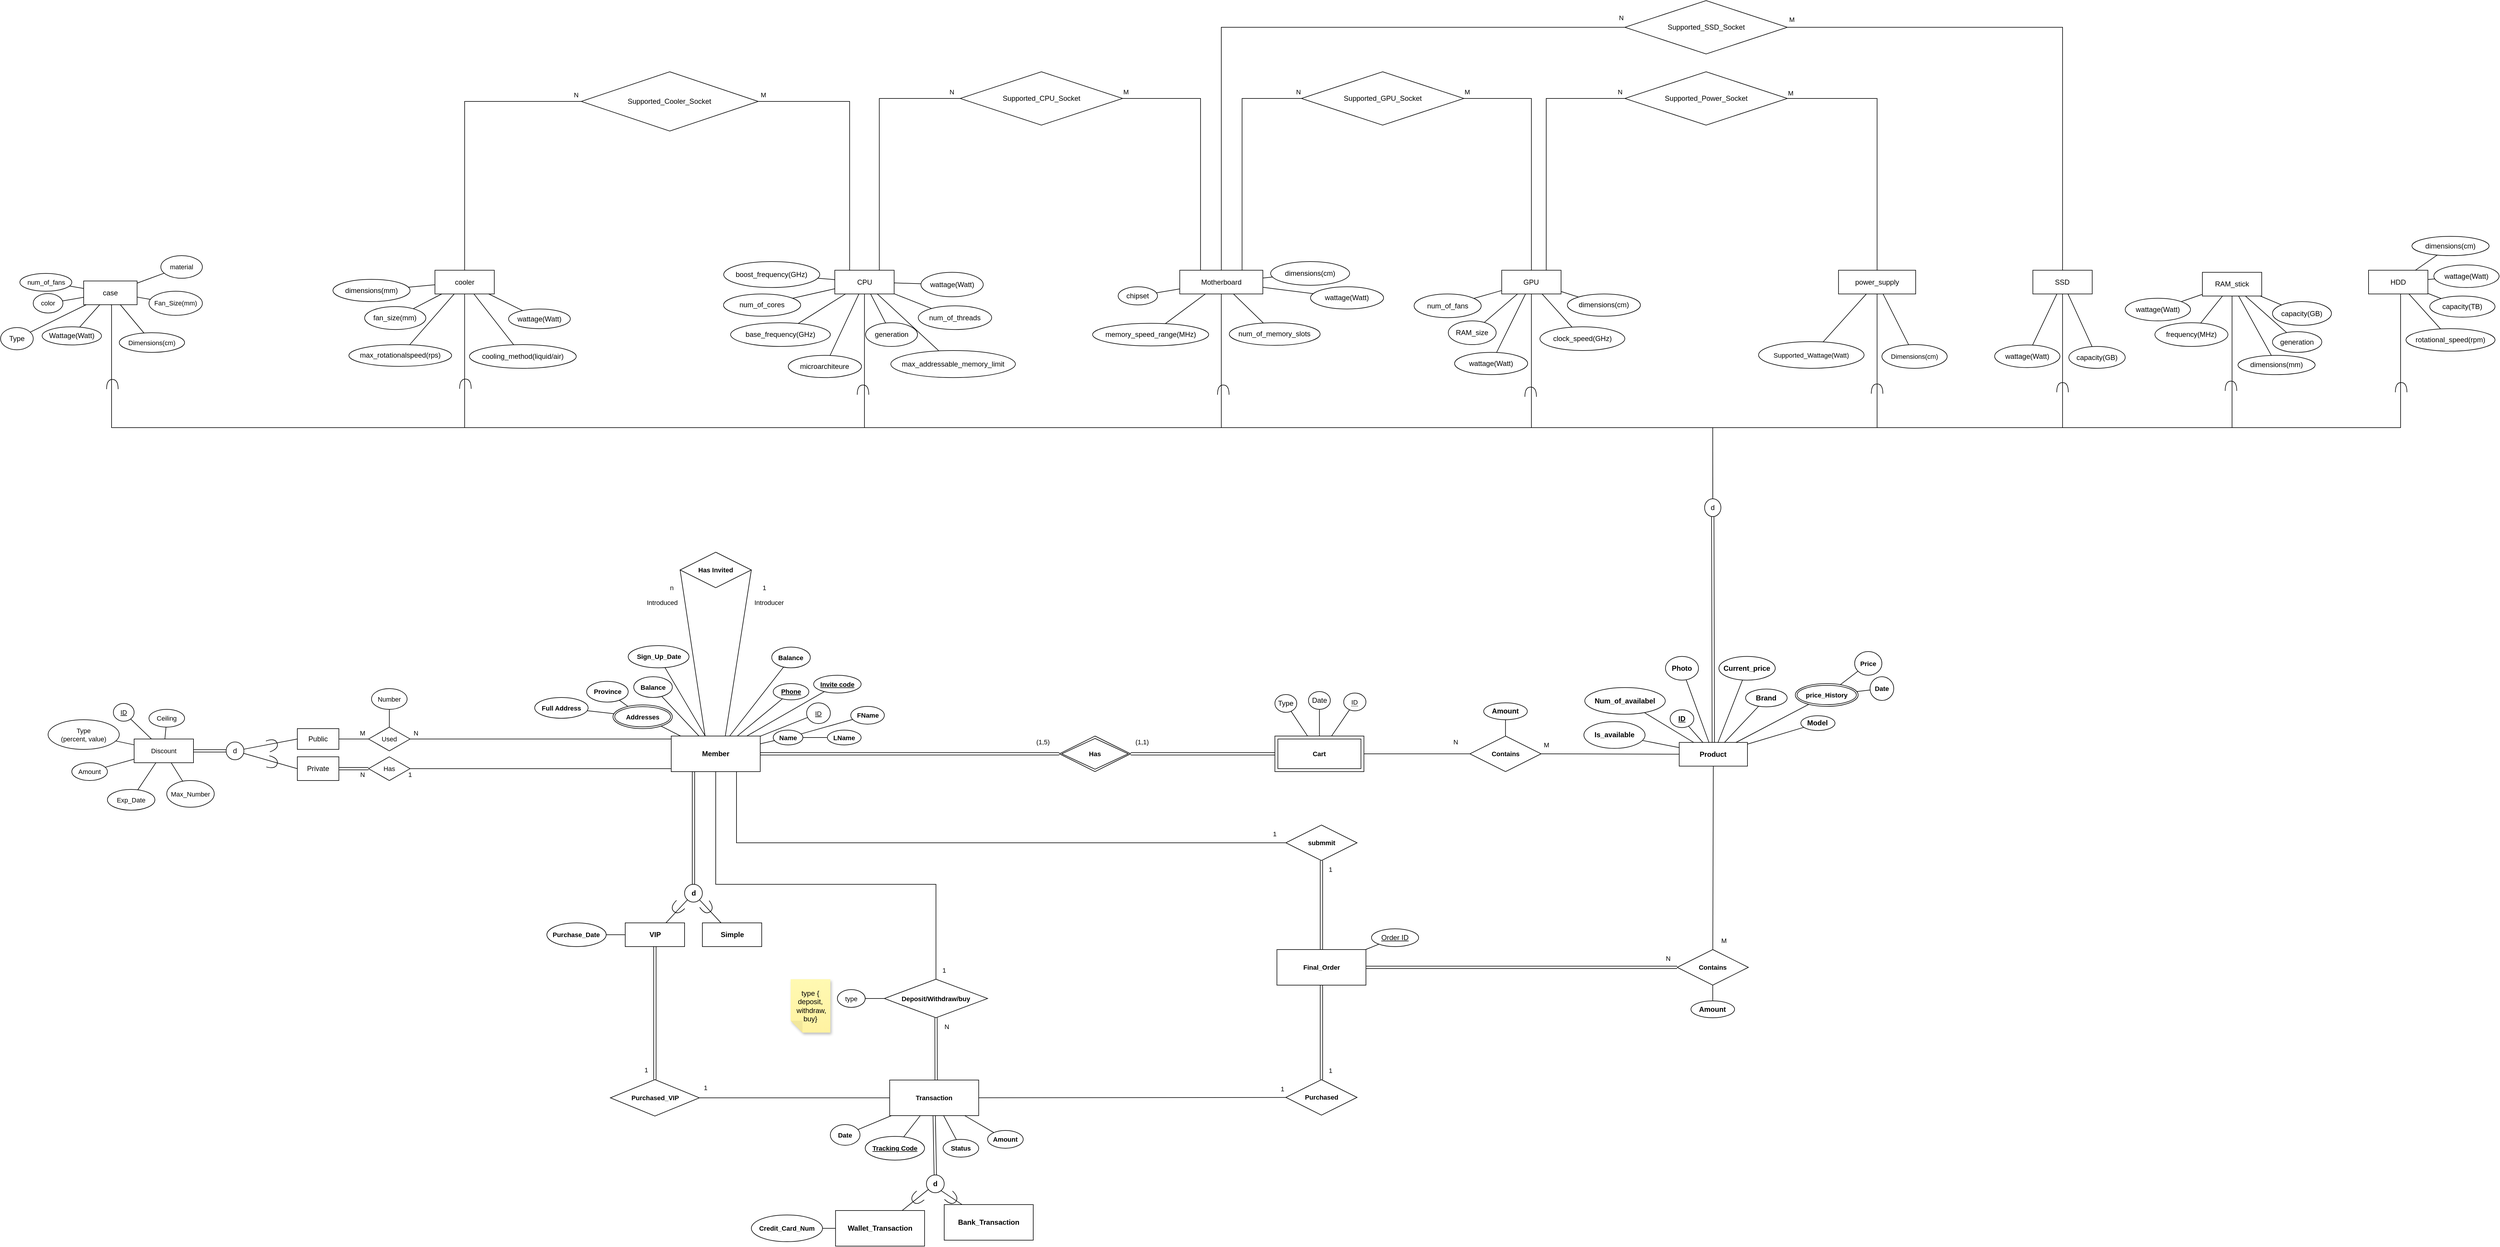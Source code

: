 <mxfile version="24.9.3">
  <diagram name="Page-1" id="qSUC_O-JuRJkCry9oEUT">
    <mxGraphModel dx="5926" dy="6457" grid="1" gridSize="10" guides="1" tooltips="1" connect="1" arrows="1" fold="1" page="1" pageScale="1" pageWidth="850" pageHeight="1100" math="0" shadow="0">
      <root>
        <mxCell id="0" />
        <mxCell id="1" parent="0" />
        <mxCell id="1ODI88qYIglyDU46ix0D-715" value="Private" style="whiteSpace=wrap;html=1;align=center;" parent="1" vertex="1">
          <mxGeometry x="520" y="-1995" width="70" height="40" as="geometry" />
        </mxCell>
        <mxCell id="1ODI88qYIglyDU46ix0D-716" value="Public" style="whiteSpace=wrap;html=1;align=center;" parent="1" vertex="1">
          <mxGeometry x="520" y="-2042.5" width="70" height="35" as="geometry" />
        </mxCell>
        <mxCell id="1ODI88qYIglyDU46ix0D-717" style="edgeStyle=none;shape=connector;rounded=0;orthogonalLoop=1;jettySize=auto;html=1;entryX=0;entryY=0.5;entryDx=0;entryDy=0;strokeColor=default;align=center;verticalAlign=middle;fontFamily=Helvetica;fontSize=11;fontColor=default;labelBackgroundColor=default;endArrow=none;endFill=0;" parent="1" source="1ODI88qYIglyDU46ix0D-719" target="1ODI88qYIglyDU46ix0D-716" edge="1">
          <mxGeometry relative="1" as="geometry" />
        </mxCell>
        <mxCell id="1ODI88qYIglyDU46ix0D-718" style="edgeStyle=none;shape=connector;rounded=0;orthogonalLoop=1;jettySize=auto;html=1;entryX=0;entryY=0.5;entryDx=0;entryDy=0;strokeColor=default;align=center;verticalAlign=middle;fontFamily=Helvetica;fontSize=11;fontColor=default;labelBackgroundColor=default;endArrow=none;endFill=0;" parent="1" source="1ODI88qYIglyDU46ix0D-719" target="1ODI88qYIglyDU46ix0D-715" edge="1">
          <mxGeometry relative="1" as="geometry" />
        </mxCell>
        <mxCell id="1ODI88qYIglyDU46ix0D-719" value="d" style="ellipse;whiteSpace=wrap;html=1;aspect=fixed;" parent="1" vertex="1">
          <mxGeometry x="400" y="-2020" width="30" height="30" as="geometry" />
        </mxCell>
        <mxCell id="1ODI88qYIglyDU46ix0D-720" style="edgeStyle=none;shape=link;rounded=0;orthogonalLoop=1;jettySize=auto;html=1;entryX=0;entryY=0.5;entryDx=0;entryDy=0;strokeColor=default;align=center;verticalAlign=middle;fontFamily=Helvetica;fontSize=11;fontColor=default;labelBackgroundColor=default;endArrow=none;endFill=0;exitX=1;exitY=0.5;exitDx=0;exitDy=0;" parent="1" source="1ODI88qYIglyDU46ix0D-721" target="1ODI88qYIglyDU46ix0D-719" edge="1">
          <mxGeometry relative="1" as="geometry" />
        </mxCell>
        <mxCell id="1ODI88qYIglyDU46ix0D-721" value="Discount" style="whiteSpace=wrap;html=1;align=center;fontFamily=Helvetica;fontSize=11;fontColor=default;labelBackgroundColor=default;" parent="1" vertex="1">
          <mxGeometry x="245" y="-2025" width="100" height="40" as="geometry" />
        </mxCell>
        <mxCell id="1ODI88qYIglyDU46ix0D-722" style="edgeStyle=none;shape=connector;rounded=0;orthogonalLoop=1;jettySize=auto;html=1;strokeColor=default;align=center;verticalAlign=middle;fontFamily=Helvetica;fontSize=11;fontColor=default;labelBackgroundColor=default;endArrow=none;endFill=0;" parent="1" source="1ODI88qYIglyDU46ix0D-723" target="1ODI88qYIglyDU46ix0D-721" edge="1">
          <mxGeometry relative="1" as="geometry" />
        </mxCell>
        <mxCell id="1ODI88qYIglyDU46ix0D-723" value="ID" style="ellipse;whiteSpace=wrap;html=1;align=center;fontStyle=4;fontFamily=Helvetica;fontSize=11;fontColor=default;labelBackgroundColor=default;" parent="1" vertex="1">
          <mxGeometry x="210" y="-2085" width="35" height="30" as="geometry" />
        </mxCell>
        <mxCell id="1ODI88qYIglyDU46ix0D-724" style="edgeStyle=none;shape=connector;rounded=0;orthogonalLoop=1;jettySize=auto;html=1;strokeColor=default;align=center;verticalAlign=middle;fontFamily=Helvetica;fontSize=11;fontColor=default;labelBackgroundColor=default;endArrow=none;endFill=0;" parent="1" source="1ODI88qYIglyDU46ix0D-725" target="1ODI88qYIglyDU46ix0D-721" edge="1">
          <mxGeometry relative="1" as="geometry" />
        </mxCell>
        <mxCell id="1ODI88qYIglyDU46ix0D-725" value="&lt;div&gt;Type&lt;/div&gt;&lt;div&gt;(percent, value)&lt;br&gt;&lt;/div&gt;" style="ellipse;whiteSpace=wrap;html=1;align=center;fontFamily=Helvetica;fontSize=11;fontColor=default;labelBackgroundColor=default;" parent="1" vertex="1">
          <mxGeometry x="100" y="-2057.5" width="120" height="50" as="geometry" />
        </mxCell>
        <mxCell id="1ODI88qYIglyDU46ix0D-726" style="edgeStyle=none;shape=connector;rounded=0;orthogonalLoop=1;jettySize=auto;html=1;strokeColor=default;align=center;verticalAlign=middle;fontFamily=Helvetica;fontSize=11;fontColor=default;labelBackgroundColor=default;endArrow=none;endFill=0;" parent="1" source="1ODI88qYIglyDU46ix0D-727" target="1ODI88qYIglyDU46ix0D-721" edge="1">
          <mxGeometry relative="1" as="geometry">
            <mxPoint x="200" y="-2020" as="sourcePoint" />
          </mxGeometry>
        </mxCell>
        <mxCell id="1ODI88qYIglyDU46ix0D-727" value="Amount" style="ellipse;whiteSpace=wrap;html=1;align=center;fontFamily=Helvetica;fontSize=11;fontColor=default;labelBackgroundColor=default;" parent="1" vertex="1">
          <mxGeometry x="140" y="-1985" width="60" height="30" as="geometry" />
        </mxCell>
        <mxCell id="vxAyapnhTHhm0ojuYHW5-22" style="edgeStyle=none;shape=connector;rounded=0;orthogonalLoop=1;jettySize=auto;html=1;strokeColor=default;align=center;verticalAlign=middle;fontFamily=Helvetica;fontSize=11;fontColor=default;labelBackgroundColor=default;endArrow=none;endFill=0;" parent="1" source="1ODI88qYIglyDU46ix0D-729" target="1ODI88qYIglyDU46ix0D-721" edge="1">
          <mxGeometry relative="1" as="geometry" />
        </mxCell>
        <mxCell id="1ODI88qYIglyDU46ix0D-729" value="Max_Number" style="ellipse;whiteSpace=wrap;html=1;align=center;fontFamily=Helvetica;fontSize=11;fontColor=default;labelBackgroundColor=default;" parent="1" vertex="1">
          <mxGeometry x="300" y="-1955" width="80" height="45" as="geometry" />
        </mxCell>
        <mxCell id="1ODI88qYIglyDU46ix0D-730" style="edgeStyle=none;shape=connector;rounded=0;orthogonalLoop=1;jettySize=auto;html=1;strokeColor=default;align=center;verticalAlign=middle;fontFamily=Helvetica;fontSize=11;fontColor=default;labelBackgroundColor=default;endArrow=none;endFill=0;" parent="1" source="1ODI88qYIglyDU46ix0D-731" target="1ODI88qYIglyDU46ix0D-721" edge="1">
          <mxGeometry relative="1" as="geometry" />
        </mxCell>
        <mxCell id="1ODI88qYIglyDU46ix0D-731" value="Ceiling" style="ellipse;whiteSpace=wrap;html=1;align=center;fontFamily=Helvetica;fontSize=11;fontColor=default;labelBackgroundColor=default;" parent="1" vertex="1">
          <mxGeometry x="270" y="-2075" width="60" height="30" as="geometry" />
        </mxCell>
        <mxCell id="1ODI88qYIglyDU46ix0D-732" style="edgeStyle=none;shape=connector;rounded=0;orthogonalLoop=1;jettySize=auto;html=1;strokeColor=default;align=center;verticalAlign=middle;fontFamily=Helvetica;fontSize=11;fontColor=default;labelBackgroundColor=default;endArrow=none;endFill=0;" parent="1" source="1ODI88qYIglyDU46ix0D-733" target="1ODI88qYIglyDU46ix0D-721" edge="1">
          <mxGeometry relative="1" as="geometry" />
        </mxCell>
        <mxCell id="1ODI88qYIglyDU46ix0D-733" value="Exp_Date" style="ellipse;whiteSpace=wrap;html=1;align=center;fontFamily=Helvetica;fontSize=11;fontColor=default;labelBackgroundColor=default;" parent="1" vertex="1">
          <mxGeometry x="200" y="-1940" width="80" height="35" as="geometry" />
        </mxCell>
        <mxCell id="vxAyapnhTHhm0ojuYHW5-7" style="edgeStyle=orthogonalEdgeStyle;shape=connector;rounded=0;orthogonalLoop=1;jettySize=auto;html=1;exitX=0;exitY=0.5;exitDx=0;exitDy=0;entryX=1;entryY=0.5;entryDx=0;entryDy=0;strokeColor=default;align=center;verticalAlign=middle;fontFamily=Helvetica;fontSize=11;fontColor=default;labelBackgroundColor=default;endArrow=none;endFill=0;" parent="1" source="1ODI88qYIglyDU46ix0D-734" target="1ODI88qYIglyDU46ix0D-716" edge="1">
          <mxGeometry relative="1" as="geometry" />
        </mxCell>
        <mxCell id="vxAyapnhTHhm0ojuYHW5-13" style="edgeStyle=none;shape=connector;rounded=0;orthogonalLoop=1;jettySize=auto;html=1;entryX=0.5;entryY=1;entryDx=0;entryDy=0;strokeColor=default;align=center;verticalAlign=middle;fontFamily=Helvetica;fontSize=11;fontColor=default;labelBackgroundColor=default;endArrow=none;endFill=0;" parent="1" source="1ODI88qYIglyDU46ix0D-734" target="vxAyapnhTHhm0ojuYHW5-12" edge="1">
          <mxGeometry relative="1" as="geometry" />
        </mxCell>
        <mxCell id="1ODI88qYIglyDU46ix0D-734" value="Used" style="shape=rhombus;perimeter=rhombusPerimeter;whiteSpace=wrap;html=1;align=center;fontFamily=Helvetica;fontSize=11;fontColor=default;labelBackgroundColor=default;" parent="1" vertex="1">
          <mxGeometry x="640" y="-2045" width="70" height="40" as="geometry" />
        </mxCell>
        <mxCell id="1ODI88qYIglyDU46ix0D-736" style="edgeStyle=none;shape=link;rounded=0;orthogonalLoop=1;jettySize=auto;html=1;strokeColor=default;align=center;verticalAlign=middle;fontFamily=Helvetica;fontSize=11;fontColor=default;labelBackgroundColor=default;endArrow=none;endFill=0;" parent="1" source="1ODI88qYIglyDU46ix0D-781" target="1ODI88qYIglyDU46ix0D-1039" edge="1">
          <mxGeometry relative="1" as="geometry">
            <mxPoint x="2910" y="-2380" as="sourcePoint" />
            <mxPoint x="2904.804" y="-2030" as="targetPoint" />
          </mxGeometry>
        </mxCell>
        <mxCell id="1ODI88qYIglyDU46ix0D-737" style="edgeStyle=orthogonalEdgeStyle;shape=connector;rounded=0;orthogonalLoop=1;jettySize=auto;html=1;exitX=0.5;exitY=1;exitDx=0;exitDy=0;entryX=0.5;entryY=0;entryDx=0;entryDy=0;strokeColor=default;align=center;verticalAlign=middle;fontFamily=Helvetica;fontSize=11;fontColor=default;labelBackgroundColor=default;startArrow=none;startFill=0;endArrow=none;endFill=0;" parent="1" source="1ODI88qYIglyDU46ix0D-738" target="1ODI88qYIglyDU46ix0D-781" edge="1">
          <mxGeometry relative="1" as="geometry">
            <Array as="points">
              <mxPoint x="2077" y="-2550" />
              <mxPoint x="2905" y="-2550" />
            </Array>
            <mxPoint x="2080.63" y="-2460.0" as="targetPoint" />
          </mxGeometry>
        </mxCell>
        <mxCell id="1ODI88qYIglyDU46ix0D-738" value="Motherboard" style="whiteSpace=wrap;html=1;align=center;" parent="1" vertex="1">
          <mxGeometry x="2006.88" y="-2815.38" width="140" height="40" as="geometry" />
        </mxCell>
        <mxCell id="1ODI88qYIglyDU46ix0D-739" value="capacity(GB)" style="ellipse;whiteSpace=wrap;html=1;align=center;" parent="1" vertex="1">
          <mxGeometry x="3505" y="-2686.87" width="95" height="36.87" as="geometry" />
        </mxCell>
        <mxCell id="1ODI88qYIglyDU46ix0D-740" value="generation" style="ellipse;whiteSpace=wrap;html=1;align=center;" parent="1" vertex="1">
          <mxGeometry x="3848.13" y="-2711.87" width="83.12" height="35" as="geometry" />
        </mxCell>
        <mxCell id="1ODI88qYIglyDU46ix0D-741" value="max_addressable_memory_limit" style="ellipse;whiteSpace=wrap;html=1;align=center;" parent="1" vertex="1">
          <mxGeometry x="1520" y="-2680" width="210" height="45.63" as="geometry" />
        </mxCell>
        <mxCell id="1ODI88qYIglyDU46ix0D-742" value="base_frequency(GHz)" style="ellipse;whiteSpace=wrap;html=1;align=center;" parent="1" vertex="1">
          <mxGeometry x="1250" y="-2726.87" width="168.14" height="40" as="geometry" />
        </mxCell>
        <mxCell id="1ODI88qYIglyDU46ix0D-743" value="num_of_threads" style="ellipse;whiteSpace=wrap;html=1;align=center;" parent="1" vertex="1">
          <mxGeometry x="1566.26" y="-2755.38" width="123.74" height="40" as="geometry" />
        </mxCell>
        <mxCell id="1ODI88qYIglyDU46ix0D-744" value="num_of_cores" style="ellipse;whiteSpace=wrap;html=1;align=center;" parent="1" vertex="1">
          <mxGeometry x="1238.14" y="-2775.38" width="130" height="37.5" as="geometry" />
        </mxCell>
        <mxCell id="1ODI88qYIglyDU46ix0D-745" value="microarchiteure" style="ellipse;whiteSpace=wrap;html=1;align=center;" parent="1" vertex="1">
          <mxGeometry x="1347.21" y="-2671.87" width="123.44" height="37.5" as="geometry" />
        </mxCell>
        <mxCell id="1ODI88qYIglyDU46ix0D-746" value="generation" style="ellipse;whiteSpace=wrap;html=1;align=center;" parent="1" vertex="1">
          <mxGeometry x="1477.51" y="-2726.87" width="87.49" height="40" as="geometry" />
        </mxCell>
        <mxCell id="1ODI88qYIglyDU46ix0D-747" value="dimensions(cm)" style="ellipse;whiteSpace=wrap;html=1;align=center;" parent="1" vertex="1">
          <mxGeometry x="2160" y="-2830" width="133.12" height="40" as="geometry" />
        </mxCell>
        <mxCell id="1ODI88qYIglyDU46ix0D-748" value="wattage(Watt)" style="ellipse;whiteSpace=wrap;html=1;align=center;" parent="1" vertex="1">
          <mxGeometry x="2227.21" y="-2787.5" width="123.12" height="37.5" as="geometry" />
        </mxCell>
        <mxCell id="1ODI88qYIglyDU46ix0D-749" value="memory_speed_range(MHz)" style="ellipse;whiteSpace=wrap;html=1;align=center;" parent="1" vertex="1">
          <mxGeometry x="1860" y="-2725.93" width="195.63" height="38.13" as="geometry" />
        </mxCell>
        <mxCell id="1ODI88qYIglyDU46ix0D-750" value="num_of_memory_slots" style="ellipse;whiteSpace=wrap;html=1;align=center;" parent="1" vertex="1">
          <mxGeometry x="2090.32" y="-2726.87" width="153.12" height="38.13" as="geometry" />
        </mxCell>
        <mxCell id="1ODI88qYIglyDU46ix0D-751" style="edgeStyle=orthogonalEdgeStyle;shape=connector;rounded=0;orthogonalLoop=1;jettySize=auto;html=1;exitX=0.5;exitY=1;exitDx=0;exitDy=0;entryX=0.5;entryY=0;entryDx=0;entryDy=0;strokeColor=default;align=center;verticalAlign=middle;fontFamily=Helvetica;fontSize=11;fontColor=default;labelBackgroundColor=default;startArrow=none;startFill=0;endArrow=none;endFill=0;" parent="1" source="1ODI88qYIglyDU46ix0D-752" target="1ODI88qYIglyDU46ix0D-781" edge="1">
          <mxGeometry relative="1" as="geometry">
            <Array as="points">
              <mxPoint x="1476" y="-2550" />
              <mxPoint x="2905" y="-2550" />
            </Array>
            <mxPoint x="2080.63" y="-2460.0" as="targetPoint" />
          </mxGeometry>
        </mxCell>
        <mxCell id="1ODI88qYIglyDU46ix0D-752" value="CPU" style="whiteSpace=wrap;html=1;align=center;" parent="1" vertex="1">
          <mxGeometry x="1425.63" y="-2815.38" width="100" height="40" as="geometry" />
        </mxCell>
        <mxCell id="1ODI88qYIglyDU46ix0D-753" value="boost_frequency(GHz)" style="ellipse;whiteSpace=wrap;html=1;align=center;" parent="1" vertex="1">
          <mxGeometry x="1238.42" y="-2830" width="161.88" height="43.75" as="geometry" />
        </mxCell>
        <mxCell id="1ODI88qYIglyDU46ix0D-754" style="edgeStyle=orthogonalEdgeStyle;shape=connector;rounded=0;orthogonalLoop=1;jettySize=auto;html=1;entryX=0.5;entryY=0;entryDx=0;entryDy=0;strokeColor=default;align=center;verticalAlign=middle;fontFamily=Helvetica;fontSize=11;fontColor=default;labelBackgroundColor=default;startArrow=none;startFill=0;endArrow=none;endFill=0;" parent="1" source="1ODI88qYIglyDU46ix0D-773" target="1ODI88qYIglyDU46ix0D-781" edge="1">
          <mxGeometry relative="1" as="geometry">
            <Array as="points">
              <mxPoint x="3494" y="-2550" />
              <mxPoint x="2905" y="-2550" />
            </Array>
            <mxPoint x="3794.38" y="-2778.12" as="sourcePoint" />
            <mxPoint x="2080.63" y="-2460.0" as="targetPoint" />
          </mxGeometry>
        </mxCell>
        <mxCell id="1ODI88qYIglyDU46ix0D-756" value="RAM_stick" style="whiteSpace=wrap;html=1;align=center;" parent="1" vertex="1">
          <mxGeometry x="3730" y="-2811.87" width="100" height="40" as="geometry" />
        </mxCell>
        <mxCell id="1ODI88qYIglyDU46ix0D-757" value="frequency(MHz)" style="ellipse;whiteSpace=wrap;html=1;align=center;" parent="1" vertex="1">
          <mxGeometry x="3650" y="-2726.87" width="123.12" height="40" as="geometry" />
        </mxCell>
        <mxCell id="1ODI88qYIglyDU46ix0D-758" value="dimensions(mm)" style="ellipse;whiteSpace=wrap;html=1;align=center;" parent="1" vertex="1">
          <mxGeometry x="580" y="-2800" width="130" height="37.5" as="geometry" />
        </mxCell>
        <mxCell id="1ODI88qYIglyDU46ix0D-759" value="cooling_method(liquid/air)" style="ellipse;whiteSpace=wrap;html=1;align=center;" parent="1" vertex="1">
          <mxGeometry x="810" y="-2690" width="180" height="40" as="geometry" />
        </mxCell>
        <mxCell id="1ODI88qYIglyDU46ix0D-760" value="max_rotationalspeed(rps)" style="ellipse;whiteSpace=wrap;html=1;align=center;" parent="1" vertex="1">
          <mxGeometry x="606.88" y="-2690" width="173.12" height="36.69" as="geometry" />
        </mxCell>
        <mxCell id="1ODI88qYIglyDU46ix0D-761" value="fan_size(mm)" style="ellipse;whiteSpace=wrap;html=1;align=center;" parent="1" vertex="1">
          <mxGeometry x="633.44" y="-2754.13" width="103.12" height="38.75" as="geometry" />
        </mxCell>
        <mxCell id="1ODI88qYIglyDU46ix0D-762" style="edgeStyle=orthogonalEdgeStyle;shape=connector;rounded=0;orthogonalLoop=1;jettySize=auto;html=1;exitX=0.5;exitY=1;exitDx=0;exitDy=0;entryX=0.5;entryY=0;entryDx=0;entryDy=0;strokeColor=default;align=center;verticalAlign=middle;fontFamily=Helvetica;fontSize=11;fontColor=default;labelBackgroundColor=default;startArrow=none;startFill=0;endArrow=none;endFill=0;" parent="1" source="1ODI88qYIglyDU46ix0D-763" target="1ODI88qYIglyDU46ix0D-781" edge="1">
          <mxGeometry relative="1" as="geometry">
            <Array as="points">
              <mxPoint x="802" y="-2550" />
              <mxPoint x="2905" y="-2550" />
            </Array>
            <mxPoint x="2080.63" y="-2460.0" as="targetPoint" />
          </mxGeometry>
        </mxCell>
        <mxCell id="1ODI88qYIglyDU46ix0D-763" value="cooler" style="whiteSpace=wrap;html=1;align=center;" parent="1" vertex="1">
          <mxGeometry x="751.88" y="-2815.38" width="100" height="40" as="geometry" />
        </mxCell>
        <mxCell id="1ODI88qYIglyDU46ix0D-764" value="dimensions(cm)" style="ellipse;whiteSpace=wrap;html=1;align=center;" parent="1" vertex="1">
          <mxGeometry x="2660" y="-2775.38" width="123.12" height="37.5" as="geometry" />
        </mxCell>
        <mxCell id="1ODI88qYIglyDU46ix0D-765" value="RAM_size" style="ellipse;whiteSpace=wrap;html=1;align=center;" parent="1" vertex="1">
          <mxGeometry x="2459.38" y="-2730" width="80.62" height="40" as="geometry" />
        </mxCell>
        <mxCell id="1ODI88qYIglyDU46ix0D-766" value="num_of_fans" style="ellipse;whiteSpace=wrap;html=1;align=center;" parent="1" vertex="1">
          <mxGeometry x="2401.75" y="-2775.38" width="113.12" height="40" as="geometry" />
        </mxCell>
        <mxCell id="1ODI88qYIglyDU46ix0D-767" value="clock_speed(GHz)" style="ellipse;whiteSpace=wrap;html=1;align=center;" parent="1" vertex="1">
          <mxGeometry x="2613.76" y="-2720" width="143.12" height="40" as="geometry" />
        </mxCell>
        <mxCell id="1ODI88qYIglyDU46ix0D-768" style="edgeStyle=orthogonalEdgeStyle;shape=connector;rounded=0;orthogonalLoop=1;jettySize=auto;html=1;exitX=0.5;exitY=1;exitDx=0;exitDy=0;entryX=0.5;entryY=0;entryDx=0;entryDy=0;strokeColor=default;align=center;verticalAlign=middle;fontFamily=Helvetica;fontSize=11;fontColor=default;labelBackgroundColor=default;startArrow=none;startFill=0;endArrow=none;endFill=0;" parent="1" source="1ODI88qYIglyDU46ix0D-769" target="1ODI88qYIglyDU46ix0D-781" edge="1">
          <mxGeometry relative="1" as="geometry">
            <Array as="points">
              <mxPoint x="2599" y="-2550" />
              <mxPoint x="2905" y="-2550" />
            </Array>
            <mxPoint x="2080.63" y="-2460.0" as="targetPoint" />
          </mxGeometry>
        </mxCell>
        <mxCell id="1ODI88qYIglyDU46ix0D-769" value="GPU" style="whiteSpace=wrap;html=1;align=center;" parent="1" vertex="1">
          <mxGeometry x="2549.39" y="-2815.38" width="100" height="40" as="geometry" />
        </mxCell>
        <mxCell id="1ODI88qYIglyDU46ix0D-771" style="edgeStyle=orthogonalEdgeStyle;shape=connector;rounded=0;orthogonalLoop=1;jettySize=auto;html=1;exitX=0.5;exitY=1;exitDx=0;exitDy=0;strokeColor=default;align=center;verticalAlign=middle;fontFamily=Helvetica;fontSize=11;fontColor=default;labelBackgroundColor=default;startArrow=none;startFill=0;endArrow=none;endFill=0;entryX=0.5;entryY=0;entryDx=0;entryDy=0;" parent="1" source="1ODI88qYIglyDU46ix0D-772" target="1ODI88qYIglyDU46ix0D-781" edge="1">
          <mxGeometry relative="1" as="geometry">
            <mxPoint x="2080.63" y="-2460.0" as="targetPoint" />
            <Array as="points">
              <mxPoint x="3182" y="-2550" />
              <mxPoint x="2905" y="-2550" />
            </Array>
          </mxGeometry>
        </mxCell>
        <mxCell id="1ODI88qYIglyDU46ix0D-772" value="power_supply" style="whiteSpace=wrap;html=1;align=center;" parent="1" vertex="1">
          <mxGeometry x="3116.88" y="-2815.38" width="130" height="40" as="geometry" />
        </mxCell>
        <mxCell id="1ODI88qYIglyDU46ix0D-773" value="SSD" style="whiteSpace=wrap;html=1;align=center;" parent="1" vertex="1">
          <mxGeometry x="3444.38" y="-2815.38" width="100" height="40" as="geometry" />
        </mxCell>
        <mxCell id="zyvOz3Bx3xsx3z1ByoBb-14" style="edgeStyle=none;shape=connector;rounded=0;orthogonalLoop=1;jettySize=auto;html=1;strokeColor=default;align=center;verticalAlign=middle;fontFamily=Helvetica;fontSize=11;fontColor=default;labelBackgroundColor=default;endArrow=none;endFill=0;" parent="1" source="1ODI88qYIglyDU46ix0D-774" target="1ODI88qYIglyDU46ix0D-777" edge="1">
          <mxGeometry relative="1" as="geometry" />
        </mxCell>
        <mxCell id="1ODI88qYIglyDU46ix0D-774" value="dimensions(cm)" style="ellipse;whiteSpace=wrap;html=1;align=center;" parent="1" vertex="1">
          <mxGeometry x="4083.12" y="-2872.5" width="130" height="32.5" as="geometry" />
        </mxCell>
        <mxCell id="1ODI88qYIglyDU46ix0D-776" value="rotational_speed(rpm)" style="ellipse;whiteSpace=wrap;html=1;align=center;" parent="1" vertex="1">
          <mxGeometry x="4073.12" y="-2716.87" width="150" height="37.88" as="geometry" />
        </mxCell>
        <mxCell id="1ODI88qYIglyDU46ix0D-777" value="HDD" style="whiteSpace=wrap;html=1;align=center;" parent="1" vertex="1">
          <mxGeometry x="4010" y="-2815.38" width="100" height="40" as="geometry" />
        </mxCell>
        <mxCell id="1ODI88qYIglyDU46ix0D-778" value="Type" style="ellipse;whiteSpace=wrap;html=1;align=center;" parent="1" vertex="1">
          <mxGeometry x="20.0" y="-2718.75" width="55" height="37.5" as="geometry" />
        </mxCell>
        <mxCell id="1ODI88qYIglyDU46ix0D-779" style="edgeStyle=orthogonalEdgeStyle;shape=connector;rounded=0;orthogonalLoop=1;jettySize=auto;html=1;exitX=1;exitY=0.5;exitDx=0;exitDy=0;strokeColor=default;align=center;verticalAlign=middle;fontFamily=Helvetica;fontSize=11;fontColor=default;labelBackgroundColor=default;startArrow=none;startFill=0;endArrow=none;endFill=0;" parent="1" source="1ODI88qYIglyDU46ix0D-857" target="1ODI88qYIglyDU46ix0D-772" edge="1">
          <mxGeometry relative="1" as="geometry">
            <mxPoint x="2956.88" y="-3105" as="sourcePoint" />
          </mxGeometry>
        </mxCell>
        <mxCell id="1ODI88qYIglyDU46ix0D-780" style="edgeStyle=orthogonalEdgeStyle;shape=connector;rounded=0;orthogonalLoop=1;jettySize=auto;html=1;strokeColor=default;align=center;verticalAlign=middle;fontFamily=Helvetica;fontSize=11;fontColor=default;labelBackgroundColor=default;startArrow=none;startFill=0;endArrow=none;endFill=0;entryX=0.75;entryY=0;entryDx=0;entryDy=0;exitX=0;exitY=0.5;exitDx=0;exitDy=0;" parent="1" source="1ODI88qYIglyDU46ix0D-857" target="1ODI88qYIglyDU46ix0D-769" edge="1">
          <mxGeometry relative="1" as="geometry">
            <mxPoint x="2836.88" y="-3105" as="sourcePoint" />
          </mxGeometry>
        </mxCell>
        <mxCell id="1ODI88qYIglyDU46ix0D-781" value="d" style="ellipse;whiteSpace=wrap;html=1;" parent="1" vertex="1">
          <mxGeometry x="2891.26" y="-2430" width="27.5" height="30" as="geometry" />
        </mxCell>
        <mxCell id="1ODI88qYIglyDU46ix0D-782" value="" style="endArrow=none;html=1;rounded=0;" parent="1" source="1ODI88qYIglyDU46ix0D-809" target="1ODI88qYIglyDU46ix0D-778" edge="1">
          <mxGeometry width="50" height="50" relative="1" as="geometry">
            <mxPoint x="-1750" y="-2071.87" as="sourcePoint" />
            <mxPoint x="-1700" y="-2121.87" as="targetPoint" />
          </mxGeometry>
        </mxCell>
        <mxCell id="1ODI88qYIglyDU46ix0D-788" value="" style="endArrow=none;html=1;rounded=0;edgeStyle=orthogonalEdgeStyle;entryX=0;entryY=0.5;entryDx=0;entryDy=0;exitX=0.75;exitY=0;exitDx=0;exitDy=0;" parent="1" source="1ODI88qYIglyDU46ix0D-752" target="1ODI88qYIglyDU46ix0D-800" edge="1">
          <mxGeometry width="50" height="50" relative="1" as="geometry">
            <mxPoint x="1696.88" y="-2900" as="sourcePoint" />
            <mxPoint x="1496.88" y="-3400" as="targetPoint" />
          </mxGeometry>
        </mxCell>
        <mxCell id="1ODI88qYIglyDU46ix0D-789" value="" style="endArrow=none;html=1;rounded=0;" parent="1" source="1ODI88qYIglyDU46ix0D-752" target="1ODI88qYIglyDU46ix0D-741" edge="1">
          <mxGeometry width="50" height="50" relative="1" as="geometry">
            <mxPoint x="1728.13" y="-2850" as="sourcePoint" />
            <mxPoint x="1778.13" y="-2900" as="targetPoint" />
          </mxGeometry>
        </mxCell>
        <mxCell id="1ODI88qYIglyDU46ix0D-790" value="" style="endArrow=none;html=1;rounded=0;" parent="1" source="1ODI88qYIglyDU46ix0D-752" target="1ODI88qYIglyDU46ix0D-753" edge="1">
          <mxGeometry width="50" height="50" relative="1" as="geometry">
            <mxPoint x="1276.508" y="-2937.5" as="sourcePoint" />
            <mxPoint x="1271.62" y="-3047.5" as="targetPoint" />
          </mxGeometry>
        </mxCell>
        <mxCell id="1ODI88qYIglyDU46ix0D-791" value="" style="endArrow=none;html=1;rounded=0;" parent="1" source="1ODI88qYIglyDU46ix0D-752" target="1ODI88qYIglyDU46ix0D-742" edge="1">
          <mxGeometry width="50" height="50" relative="1" as="geometry">
            <mxPoint x="1273.12" y="-2912.661" as="sourcePoint" />
            <mxPoint x="1236.62" y="-2975.5" as="targetPoint" />
          </mxGeometry>
        </mxCell>
        <mxCell id="1ODI88qYIglyDU46ix0D-792" value="" style="endArrow=none;html=1;rounded=0;" parent="1" source="1ODI88qYIglyDU46ix0D-752" target="1ODI88qYIglyDU46ix0D-745" edge="1">
          <mxGeometry width="50" height="50" relative="1" as="geometry">
            <mxPoint x="1307.346" y="-2897.5" as="sourcePoint" />
            <mxPoint x="1244.62" y="-2925.5" as="targetPoint" />
          </mxGeometry>
        </mxCell>
        <mxCell id="1ODI88qYIglyDU46ix0D-793" value="" style="endArrow=none;html=1;rounded=0;" parent="1" source="1ODI88qYIglyDU46ix0D-752" target="1ODI88qYIglyDU46ix0D-746" edge="1">
          <mxGeometry width="50" height="50" relative="1" as="geometry">
            <mxPoint x="1430.13" y="-2736" as="sourcePoint" />
            <mxPoint x="1410.13" y="-2732" as="targetPoint" />
          </mxGeometry>
        </mxCell>
        <mxCell id="1ODI88qYIglyDU46ix0D-794" value="" style="endArrow=none;html=1;rounded=0;" parent="1" source="1ODI88qYIglyDU46ix0D-752" target="1ODI88qYIglyDU46ix0D-744" edge="1">
          <mxGeometry width="50" height="50" relative="1" as="geometry">
            <mxPoint x="1305.22" y="-2937.5" as="sourcePoint" />
            <mxPoint x="1296.62" y="-2861.5" as="targetPoint" />
          </mxGeometry>
        </mxCell>
        <mxCell id="1ODI88qYIglyDU46ix0D-795" value="" style="endArrow=none;html=1;rounded=0;" parent="1" source="1ODI88qYIglyDU46ix0D-743" target="1ODI88qYIglyDU46ix0D-752" edge="1">
          <mxGeometry width="50" height="50" relative="1" as="geometry">
            <mxPoint x="1638.13" y="-2830" as="sourcePoint" />
            <mxPoint x="1535.13" y="-2699" as="targetPoint" />
          </mxGeometry>
        </mxCell>
        <mxCell id="1ODI88qYIglyDU46ix0D-796" value="" style="endArrow=none;html=1;rounded=0;" parent="1" source="1ODI88qYIglyDU46ix0D-769" target="1ODI88qYIglyDU46ix0D-767" edge="1">
          <mxGeometry width="50" height="50" relative="1" as="geometry">
            <mxPoint x="2548.75" y="-2832.5" as="sourcePoint" />
            <mxPoint x="2500.75" y="-2952.5" as="targetPoint" />
          </mxGeometry>
        </mxCell>
        <mxCell id="1ODI88qYIglyDU46ix0D-797" value="" style="endArrow=none;html=1;rounded=0;" parent="1" source="1ODI88qYIglyDU46ix0D-769" target="1ODI88qYIglyDU46ix0D-765" edge="1">
          <mxGeometry width="50" height="50" relative="1" as="geometry">
            <mxPoint x="2559" y="-2760" as="sourcePoint" />
            <mxPoint x="2520" y="-2695" as="targetPoint" />
          </mxGeometry>
        </mxCell>
        <mxCell id="1ODI88qYIglyDU46ix0D-798" value="" style="endArrow=none;html=1;rounded=0;" parent="1" source="1ODI88qYIglyDU46ix0D-769" target="1ODI88qYIglyDU46ix0D-764" edge="1">
          <mxGeometry width="50" height="50" relative="1" as="geometry">
            <mxPoint x="2669.88" y="-2752.5" as="sourcePoint" />
            <mxPoint x="2669.88" y="-2737.5" as="targetPoint" />
          </mxGeometry>
        </mxCell>
        <mxCell id="1ODI88qYIglyDU46ix0D-799" value="" style="endArrow=none;html=1;rounded=0;" parent="1" source="1ODI88qYIglyDU46ix0D-769" target="1ODI88qYIglyDU46ix0D-766" edge="1">
          <mxGeometry width="50" height="50" relative="1" as="geometry">
            <mxPoint x="2659" y="-2768" as="sourcePoint" />
            <mxPoint x="2670" y="-2767" as="targetPoint" />
          </mxGeometry>
        </mxCell>
        <mxCell id="1ODI88qYIglyDU46ix0D-800" value="Supported_CPU_Socket" style="shape=rhombus;perimeter=rhombusPerimeter;whiteSpace=wrap;html=1;align=center;" parent="1" vertex="1">
          <mxGeometry x="1636.88" y="-3150" width="273.77" height="90" as="geometry" />
        </mxCell>
        <mxCell id="1ODI88qYIglyDU46ix0D-801" value="" style="endArrow=none;html=1;rounded=0;edgeStyle=orthogonalEdgeStyle;entryX=1;entryY=0.5;entryDx=0;entryDy=0;exitX=0.25;exitY=0;exitDx=0;exitDy=0;" parent="1" source="1ODI88qYIglyDU46ix0D-738" target="1ODI88qYIglyDU46ix0D-800" edge="1">
          <mxGeometry width="50" height="50" relative="1" as="geometry">
            <mxPoint x="1300.88" y="-2765" as="sourcePoint" />
            <mxPoint x="1657.88" y="-3335" as="targetPoint" />
          </mxGeometry>
        </mxCell>
        <mxCell id="1ODI88qYIglyDU46ix0D-802" value="" style="endArrow=none;html=1;rounded=0;edgeStyle=orthogonalEdgeStyle;entryX=1;entryY=0.5;entryDx=0;entryDy=0;exitX=0.25;exitY=0;exitDx=0;exitDy=0;" parent="1" source="1ODI88qYIglyDU46ix0D-752" target="1ODI88qYIglyDU46ix0D-854" edge="1">
          <mxGeometry width="50" height="50" relative="1" as="geometry">
            <mxPoint x="1266.88" y="-2840" as="sourcePoint" />
            <mxPoint x="1248.15" y="-3100" as="targetPoint" />
            <Array as="points">
              <mxPoint x="1450.88" y="-3100" />
            </Array>
          </mxGeometry>
        </mxCell>
        <mxCell id="1ODI88qYIglyDU46ix0D-803" value="" style="endArrow=none;html=1;rounded=0;edgeStyle=orthogonalEdgeStyle;exitX=0;exitY=0.5;exitDx=0;exitDy=0;" parent="1" source="1ODI88qYIglyDU46ix0D-854" target="1ODI88qYIglyDU46ix0D-763" edge="1">
          <mxGeometry width="50" height="50" relative="1" as="geometry">
            <mxPoint x="1034.38" y="-3100" as="sourcePoint" />
            <mxPoint x="1654.88" y="-3435" as="targetPoint" />
          </mxGeometry>
        </mxCell>
        <mxCell id="1ODI88qYIglyDU46ix0D-804" style="rounded=0;orthogonalLoop=1;jettySize=auto;html=1;startArrow=none;startFill=0;endArrow=none;endFill=0;edgeStyle=orthogonalEdgeStyle;exitX=1;exitY=0.5;exitDx=0;exitDy=0;" parent="1" source="1ODI88qYIglyDU46ix0D-855" target="1ODI88qYIglyDU46ix0D-769" edge="1">
          <mxGeometry relative="1" as="geometry">
            <mxPoint x="2456.88" y="-3140" as="sourcePoint" />
          </mxGeometry>
        </mxCell>
        <mxCell id="1ODI88qYIglyDU46ix0D-805" style="edgeStyle=orthogonalEdgeStyle;shape=connector;rounded=0;orthogonalLoop=1;jettySize=auto;html=1;strokeColor=default;align=center;verticalAlign=middle;fontFamily=Helvetica;fontSize=11;fontColor=default;labelBackgroundColor=default;startArrow=none;startFill=0;endArrow=none;endFill=0;entryX=0.75;entryY=0;entryDx=0;entryDy=0;exitX=0;exitY=0.5;exitDx=0;exitDy=0;" parent="1" source="1ODI88qYIglyDU46ix0D-855" target="1ODI88qYIglyDU46ix0D-738" edge="1">
          <mxGeometry relative="1" as="geometry">
            <mxPoint x="2246.88" y="-3110" as="sourcePoint" />
          </mxGeometry>
        </mxCell>
        <mxCell id="1ODI88qYIglyDU46ix0D-806" style="edgeStyle=orthogonalEdgeStyle;shape=connector;rounded=0;orthogonalLoop=1;jettySize=auto;html=1;exitX=0;exitY=0.5;exitDx=0;exitDy=0;strokeColor=default;align=center;verticalAlign=middle;fontFamily=Helvetica;fontSize=11;fontColor=default;labelBackgroundColor=default;startArrow=none;startFill=0;endArrow=none;endFill=0;" parent="1" source="1ODI88qYIglyDU46ix0D-856" target="1ODI88qYIglyDU46ix0D-738" edge="1">
          <mxGeometry relative="1" as="geometry">
            <mxPoint x="2578.14" y="-3210" as="sourcePoint" />
          </mxGeometry>
        </mxCell>
        <mxCell id="1ODI88qYIglyDU46ix0D-807" style="edgeStyle=orthogonalEdgeStyle;shape=connector;rounded=0;orthogonalLoop=1;jettySize=auto;html=1;exitX=1;exitY=0.5;exitDx=0;exitDy=0;strokeColor=default;align=center;verticalAlign=middle;fontFamily=Helvetica;fontSize=11;fontColor=default;labelBackgroundColor=default;startArrow=none;startFill=0;endArrow=none;endFill=0;" parent="1" source="1ODI88qYIglyDU46ix0D-856" target="1ODI88qYIglyDU46ix0D-773" edge="1">
          <mxGeometry relative="1" as="geometry">
            <mxPoint x="3470.65" y="-3230" as="sourcePoint" />
          </mxGeometry>
        </mxCell>
        <mxCell id="1ODI88qYIglyDU46ix0D-808" style="edgeStyle=orthogonalEdgeStyle;shape=connector;rounded=0;orthogonalLoop=1;jettySize=auto;html=1;exitX=0.5;exitY=1;exitDx=0;exitDy=0;strokeColor=default;align=center;verticalAlign=middle;fontFamily=Helvetica;fontSize=11;fontColor=default;labelBackgroundColor=default;startArrow=none;startFill=0;endArrow=none;endFill=0;entryX=0.5;entryY=0;entryDx=0;entryDy=0;" parent="1" source="1ODI88qYIglyDU46ix0D-809" target="1ODI88qYIglyDU46ix0D-781" edge="1">
          <mxGeometry relative="1" as="geometry">
            <mxPoint x="2080.63" y="-2460.0" as="targetPoint" />
            <Array as="points">
              <mxPoint x="207" y="-2757" />
              <mxPoint x="207" y="-2550" />
              <mxPoint x="2905" y="-2550" />
            </Array>
          </mxGeometry>
        </mxCell>
        <mxCell id="1ODI88qYIglyDU46ix0D-809" value="case" style="whiteSpace=wrap;html=1;align=center;" parent="1" vertex="1">
          <mxGeometry x="160" y="-2797.25" width="90" height="40" as="geometry" />
        </mxCell>
        <mxCell id="1ODI88qYIglyDU46ix0D-810" value="" style="endArrow=none;html=1;rounded=0;strokeColor=default;align=center;verticalAlign=middle;fontFamily=Helvetica;fontSize=11;fontColor=default;labelBackgroundColor=default;" parent="1" source="1ODI88qYIglyDU46ix0D-763" target="1ODI88qYIglyDU46ix0D-759" edge="1">
          <mxGeometry width="50" height="50" relative="1" as="geometry">
            <mxPoint x="668.75" y="-2991.035" as="sourcePoint" />
            <mxPoint x="1093.75" y="-2957.12" as="targetPoint" />
          </mxGeometry>
        </mxCell>
        <mxCell id="1ODI88qYIglyDU46ix0D-811" value="" style="endArrow=none;html=1;rounded=0;strokeColor=default;align=center;verticalAlign=middle;fontFamily=Helvetica;fontSize=11;fontColor=default;labelBackgroundColor=default;" parent="1" source="1ODI88qYIglyDU46ix0D-763" target="1ODI88qYIglyDU46ix0D-761" edge="1">
          <mxGeometry width="50" height="50" relative="1" as="geometry">
            <mxPoint x="672.262" y="-2952.5" as="sourcePoint" />
            <mxPoint x="1093.75" y="-2957.12" as="targetPoint" />
          </mxGeometry>
        </mxCell>
        <mxCell id="1ODI88qYIglyDU46ix0D-812" value="" style="endArrow=none;html=1;rounded=0;strokeColor=default;align=center;verticalAlign=middle;fontFamily=Helvetica;fontSize=11;fontColor=default;labelBackgroundColor=default;" parent="1" source="1ODI88qYIglyDU46ix0D-763" target="1ODI88qYIglyDU46ix0D-758" edge="1">
          <mxGeometry width="50" height="50" relative="1" as="geometry">
            <mxPoint x="1126.88" y="-2770.38" as="sourcePoint" />
            <mxPoint x="964.722" y="-2865.996" as="targetPoint" />
          </mxGeometry>
        </mxCell>
        <mxCell id="1ODI88qYIglyDU46ix0D-813" value="" style="endArrow=none;html=1;rounded=0;strokeColor=default;align=center;verticalAlign=middle;fontFamily=Helvetica;fontSize=11;fontColor=default;labelBackgroundColor=default;" parent="1" source="1ODI88qYIglyDU46ix0D-763" target="1ODI88qYIglyDU46ix0D-760" edge="1">
          <mxGeometry width="50" height="50" relative="1" as="geometry">
            <mxPoint x="1126.88" y="-2730" as="sourcePoint" />
            <mxPoint x="1176.88" y="-2780" as="targetPoint" />
          </mxGeometry>
        </mxCell>
        <mxCell id="1ODI88qYIglyDU46ix0D-814" value="" style="endArrow=none;html=1;rounded=0;strokeColor=default;align=center;verticalAlign=middle;fontFamily=Helvetica;fontSize=11;fontColor=default;labelBackgroundColor=default;" parent="1" source="1ODI88qYIglyDU46ix0D-749" target="1ODI88qYIglyDU46ix0D-738" edge="1">
          <mxGeometry width="50" height="50" relative="1" as="geometry">
            <mxPoint x="1856.88" y="-2730" as="sourcePoint" />
            <mxPoint x="1906.88" y="-2780" as="targetPoint" />
          </mxGeometry>
        </mxCell>
        <mxCell id="1ODI88qYIglyDU46ix0D-815" value="" style="endArrow=none;html=1;rounded=0;strokeColor=default;align=center;verticalAlign=middle;fontFamily=Helvetica;fontSize=11;fontColor=default;labelBackgroundColor=default;" parent="1" source="1ODI88qYIglyDU46ix0D-738" target="1ODI88qYIglyDU46ix0D-747" edge="1">
          <mxGeometry width="50" height="50" relative="1" as="geometry">
            <mxPoint x="2156.24" y="-2953.974" as="sourcePoint" />
            <mxPoint x="1937.5" y="-2975" as="targetPoint" />
          </mxGeometry>
        </mxCell>
        <mxCell id="1ODI88qYIglyDU46ix0D-816" value="" style="endArrow=none;html=1;rounded=0;strokeColor=default;align=center;verticalAlign=middle;fontFamily=Helvetica;fontSize=11;fontColor=default;labelBackgroundColor=default;" parent="1" source="1ODI88qYIglyDU46ix0D-738" target="1ODI88qYIglyDU46ix0D-750" edge="1">
          <mxGeometry width="50" height="50" relative="1" as="geometry">
            <mxPoint x="1856.88" y="-2730" as="sourcePoint" />
            <mxPoint x="1906.88" y="-2780" as="targetPoint" />
          </mxGeometry>
        </mxCell>
        <mxCell id="1ODI88qYIglyDU46ix0D-817" value="" style="endArrow=none;html=1;rounded=0;strokeColor=default;align=center;verticalAlign=middle;fontFamily=Helvetica;fontSize=11;fontColor=default;labelBackgroundColor=default;" parent="1" source="1ODI88qYIglyDU46ix0D-773" target="1ODI88qYIglyDU46ix0D-739" edge="1">
          <mxGeometry width="50" height="50" relative="1" as="geometry">
            <mxPoint x="3511.365" y="-2318" as="sourcePoint" />
            <mxPoint x="3180.63" y="-2459.25" as="targetPoint" />
          </mxGeometry>
        </mxCell>
        <mxCell id="1ODI88qYIglyDU46ix0D-818" value="" style="endArrow=none;html=1;rounded=0;strokeColor=default;align=center;verticalAlign=middle;fontFamily=Helvetica;fontSize=11;fontColor=default;labelBackgroundColor=default;" parent="1" source="1ODI88qYIglyDU46ix0D-756" target="1ODI88qYIglyDU46ix0D-757" edge="1">
          <mxGeometry width="50" height="50" relative="1" as="geometry">
            <mxPoint x="3380" y="-2905" as="sourcePoint" />
            <mxPoint x="3430" y="-2955" as="targetPoint" />
          </mxGeometry>
        </mxCell>
        <mxCell id="1ODI88qYIglyDU46ix0D-819" value="" style="endArrow=none;html=1;rounded=0;strokeColor=default;align=center;verticalAlign=middle;fontFamily=Helvetica;fontSize=11;fontColor=default;labelBackgroundColor=default;" parent="1" source="1ODI88qYIglyDU46ix0D-756" target="1ODI88qYIglyDU46ix0D-740" edge="1">
          <mxGeometry width="50" height="50" relative="1" as="geometry">
            <mxPoint x="3380" y="-2905" as="sourcePoint" />
            <mxPoint x="3430" y="-2955" as="targetPoint" />
          </mxGeometry>
        </mxCell>
        <mxCell id="1ODI88qYIglyDU46ix0D-821" value="" style="endArrow=none;html=1;rounded=0;strokeColor=default;align=center;verticalAlign=middle;fontFamily=Helvetica;fontSize=11;fontColor=default;labelBackgroundColor=default;" parent="1" source="1ODI88qYIglyDU46ix0D-777" target="1ODI88qYIglyDU46ix0D-776" edge="1">
          <mxGeometry width="50" height="50" relative="1" as="geometry">
            <mxPoint x="3941.88" y="-3245" as="sourcePoint" />
            <mxPoint x="3521.88" y="-3165" as="targetPoint" />
          </mxGeometry>
        </mxCell>
        <mxCell id="1ODI88qYIglyDU46ix0D-823" value="" style="endArrow=none;html=1;rounded=0;strokeColor=default;align=center;verticalAlign=middle;fontFamily=Helvetica;fontSize=11;fontColor=default;labelBackgroundColor=default;" parent="1" source="1ODI88qYIglyDU46ix0D-738" target="1ODI88qYIglyDU46ix0D-748" edge="1">
          <mxGeometry width="50" height="50" relative="1" as="geometry">
            <mxPoint x="1806.88" y="-2910" as="sourcePoint" />
            <mxPoint x="1856.88" y="-2960" as="targetPoint" />
          </mxGeometry>
        </mxCell>
        <mxCell id="1ODI88qYIglyDU46ix0D-825" value="chipset" style="ellipse;whiteSpace=wrap;html=1;align=center;" parent="1" vertex="1">
          <mxGeometry x="1903.11" y="-2787.5" width="66.24" height="30.63" as="geometry" />
        </mxCell>
        <mxCell id="1ODI88qYIglyDU46ix0D-826" value="" style="endArrow=none;html=1;rounded=0;strokeColor=default;align=center;verticalAlign=middle;fontFamily=Helvetica;fontSize=11;fontColor=default;labelBackgroundColor=default;" parent="1" source="1ODI88qYIglyDU46ix0D-825" target="1ODI88qYIglyDU46ix0D-738" edge="1">
          <mxGeometry width="50" height="50" relative="1" as="geometry">
            <mxPoint x="1889.39" y="-2866.38" as="sourcePoint" />
            <mxPoint x="1988.39" y="-2775.38" as="targetPoint" />
          </mxGeometry>
        </mxCell>
        <mxCell id="1ODI88qYIglyDU46ix0D-829" value="wattage(Watt)" style="ellipse;whiteSpace=wrap;html=1;align=center;" parent="1" vertex="1">
          <mxGeometry x="1570.77" y="-2811.87" width="104.99" height="41.25" as="geometry" />
        </mxCell>
        <mxCell id="1ODI88qYIglyDU46ix0D-830" value="" style="endArrow=none;html=1;rounded=0;" parent="1" source="1ODI88qYIglyDU46ix0D-752" target="1ODI88qYIglyDU46ix0D-829" edge="1">
          <mxGeometry width="50" height="50" relative="1" as="geometry">
            <mxPoint x="1440.88" y="-2805" as="sourcePoint" />
            <mxPoint x="1379.88" y="-2833" as="targetPoint" />
          </mxGeometry>
        </mxCell>
        <mxCell id="1ODI88qYIglyDU46ix0D-831" value="" style="endArrow=none;html=1;rounded=0;strokeColor=default;align=center;verticalAlign=middle;fontFamily=Helvetica;fontSize=11;fontColor=default;labelBackgroundColor=default;" parent="1" source="1ODI88qYIglyDU46ix0D-763" target="1ODI88qYIglyDU46ix0D-832" edge="1">
          <mxGeometry width="50" height="50" relative="1" as="geometry">
            <mxPoint x="802.88" y="-2805" as="sourcePoint" />
            <mxPoint x="916.991" y="-2827.827" as="targetPoint" />
          </mxGeometry>
        </mxCell>
        <mxCell id="1ODI88qYIglyDU46ix0D-832" value="wattage(Watt)" style="ellipse;whiteSpace=wrap;html=1;align=center;" parent="1" vertex="1">
          <mxGeometry x="875.99" y="-2750" width="104.01" height="33.13" as="geometry" />
        </mxCell>
        <mxCell id="1ODI88qYIglyDU46ix0D-833" value="Supported_Wattage(Watt)" style="ellipse;whiteSpace=wrap;html=1;align=center;fontFamily=Helvetica;fontSize=11;fontColor=default;labelBackgroundColor=default;" parent="1" vertex="1">
          <mxGeometry x="2982.16" y="-2695" width="177.84" height="45" as="geometry" />
        </mxCell>
        <mxCell id="1ODI88qYIglyDU46ix0D-834" value="" style="endArrow=none;html=1;rounded=0;strokeColor=default;align=center;verticalAlign=middle;fontFamily=Helvetica;fontSize=11;fontColor=default;labelBackgroundColor=default;" parent="1" source="1ODI88qYIglyDU46ix0D-772" target="1ODI88qYIglyDU46ix0D-833" edge="1">
          <mxGeometry width="50" height="50" relative="1" as="geometry">
            <mxPoint x="2860.88" y="-2712.12" as="sourcePoint" />
            <mxPoint x="2615.88" y="-3082.12" as="targetPoint" />
          </mxGeometry>
        </mxCell>
        <mxCell id="1ODI88qYIglyDU46ix0D-835" value="Dimensions(cm)" style="ellipse;whiteSpace=wrap;html=1;align=center;fontFamily=Helvetica;fontSize=11;fontColor=default;labelBackgroundColor=default;" parent="1" vertex="1">
          <mxGeometry x="3190" y="-2690" width="110" height="40" as="geometry" />
        </mxCell>
        <mxCell id="1ODI88qYIglyDU46ix0D-836" value="" style="endArrow=none;html=1;rounded=0;strokeColor=default;align=center;verticalAlign=middle;fontFamily=Helvetica;fontSize=11;fontColor=default;labelBackgroundColor=default;" parent="1" source="1ODI88qYIglyDU46ix0D-835" target="1ODI88qYIglyDU46ix0D-772" edge="1">
          <mxGeometry width="50" height="50" relative="1" as="geometry">
            <mxPoint x="2306.88" y="-2727.12" as="sourcePoint" />
            <mxPoint x="3196.88" y="-2797.12" as="targetPoint" />
          </mxGeometry>
        </mxCell>
        <mxCell id="1ODI88qYIglyDU46ix0D-837" value="color" style="ellipse;whiteSpace=wrap;html=1;align=center;fontFamily=Helvetica;fontSize=11;fontColor=default;labelBackgroundColor=default;" parent="1" vertex="1">
          <mxGeometry x="75" y="-2776" width="50" height="32.75" as="geometry" />
        </mxCell>
        <mxCell id="1ODI88qYIglyDU46ix0D-839" value="" style="endArrow=none;html=1;rounded=0;strokeColor=default;align=center;verticalAlign=middle;fontFamily=Helvetica;fontSize=11;fontColor=default;labelBackgroundColor=default;" parent="1" source="1ODI88qYIglyDU46ix0D-837" target="1ODI88qYIglyDU46ix0D-809" edge="1">
          <mxGeometry width="50" height="50" relative="1" as="geometry">
            <mxPoint x="-240" y="-2681.87" as="sourcePoint" />
            <mxPoint x="-190" y="-2731.87" as="targetPoint" />
          </mxGeometry>
        </mxCell>
        <mxCell id="1ODI88qYIglyDU46ix0D-841" value="Dimensions(cm)" style="ellipse;whiteSpace=wrap;html=1;align=center;fontFamily=Helvetica;fontSize=11;fontColor=default;labelBackgroundColor=default;" parent="1" vertex="1">
          <mxGeometry x="220" y="-2710" width="110" height="33.13" as="geometry" />
        </mxCell>
        <mxCell id="1ODI88qYIglyDU46ix0D-842" value="" style="endArrow=none;html=1;rounded=0;strokeColor=default;align=center;verticalAlign=middle;fontFamily=Helvetica;fontSize=11;fontColor=default;labelBackgroundColor=default;" parent="1" source="1ODI88qYIglyDU46ix0D-841" target="1ODI88qYIglyDU46ix0D-809" edge="1">
          <mxGeometry width="50" height="50" relative="1" as="geometry">
            <mxPoint x="-230" y="-2671.87" as="sourcePoint" />
            <mxPoint x="242" y="-2746.87" as="targetPoint" />
          </mxGeometry>
        </mxCell>
        <mxCell id="1ODI88qYIglyDU46ix0D-843" value="" style="endArrow=none;html=1;rounded=0;strokeColor=default;align=center;verticalAlign=middle;fontFamily=Helvetica;fontSize=11;fontColor=default;labelBackgroundColor=default;" parent="1" source="1ODI88qYIglyDU46ix0D-850" target="1ODI88qYIglyDU46ix0D-809" edge="1">
          <mxGeometry width="50" height="50" relative="1" as="geometry">
            <mxPoint x="172.057" y="-2869.57" as="sourcePoint" />
            <mxPoint x="252" y="-2736.87" as="targetPoint" />
          </mxGeometry>
        </mxCell>
        <mxCell id="1ODI88qYIglyDU46ix0D-844" value="num_of_fans" style="ellipse;whiteSpace=wrap;html=1;align=center;fontFamily=Helvetica;fontSize=11;fontColor=default;labelBackgroundColor=default;" parent="1" vertex="1">
          <mxGeometry x="52.5" y="-2810" width="87.5" height="30" as="geometry" />
        </mxCell>
        <mxCell id="1ODI88qYIglyDU46ix0D-845" value="" style="endArrow=none;html=1;rounded=0;strokeColor=default;align=center;verticalAlign=middle;fontFamily=Helvetica;fontSize=11;fontColor=default;labelBackgroundColor=default;" parent="1" source="1ODI88qYIglyDU46ix0D-844" target="1ODI88qYIglyDU46ix0D-809" edge="1">
          <mxGeometry width="50" height="50" relative="1" as="geometry">
            <mxPoint x="-210" y="-2651.87" as="sourcePoint" />
            <mxPoint x="262" y="-2726.87" as="targetPoint" />
          </mxGeometry>
        </mxCell>
        <mxCell id="1ODI88qYIglyDU46ix0D-846" value="Fan_Size(mm)" style="ellipse;whiteSpace=wrap;html=1;align=center;fontFamily=Helvetica;fontSize=11;fontColor=default;labelBackgroundColor=default;" parent="1" vertex="1">
          <mxGeometry x="270" y="-2780" width="90" height="40.63" as="geometry" />
        </mxCell>
        <mxCell id="1ODI88qYIglyDU46ix0D-847" value="" style="endArrow=none;html=1;rounded=0;strokeColor=default;align=center;verticalAlign=middle;fontFamily=Helvetica;fontSize=11;fontColor=default;labelBackgroundColor=default;" parent="1" source="1ODI88qYIglyDU46ix0D-846" target="1ODI88qYIglyDU46ix0D-809" edge="1">
          <mxGeometry width="50" height="50" relative="1" as="geometry">
            <mxPoint x="-200" y="-2641.87" as="sourcePoint" />
            <mxPoint x="272" y="-2716.87" as="targetPoint" />
          </mxGeometry>
        </mxCell>
        <mxCell id="1ODI88qYIglyDU46ix0D-848" value="material" style="ellipse;whiteSpace=wrap;html=1;align=center;fontFamily=Helvetica;fontSize=11;fontColor=default;labelBackgroundColor=default;" parent="1" vertex="1">
          <mxGeometry x="290" y="-2840" width="70" height="38.13" as="geometry" />
        </mxCell>
        <mxCell id="1ODI88qYIglyDU46ix0D-849" value="" style="endArrow=none;html=1;rounded=0;strokeColor=default;align=center;verticalAlign=middle;fontFamily=Helvetica;fontSize=11;fontColor=default;labelBackgroundColor=default;" parent="1" source="1ODI88qYIglyDU46ix0D-848" target="1ODI88qYIglyDU46ix0D-809" edge="1">
          <mxGeometry width="50" height="50" relative="1" as="geometry">
            <mxPoint x="-190" y="-2631.87" as="sourcePoint" />
            <mxPoint x="282" y="-2706.87" as="targetPoint" />
          </mxGeometry>
        </mxCell>
        <mxCell id="1ODI88qYIglyDU46ix0D-850" value="Wattage(Watt)" style="ellipse;whiteSpace=wrap;html=1;align=center;" parent="1" vertex="1">
          <mxGeometry x="90" y="-2720" width="100" height="30.63" as="geometry" />
        </mxCell>
        <mxCell id="1ODI88qYIglyDU46ix0D-851" value="wattage(Watt)" style="ellipse;whiteSpace=wrap;html=1;align=center;" parent="1" vertex="1">
          <mxGeometry x="3380" y="-2689.37" width="110" height="38.13" as="geometry" />
        </mxCell>
        <mxCell id="1ODI88qYIglyDU46ix0D-852" value="" style="endArrow=none;html=1;rounded=0;strokeColor=default;align=center;verticalAlign=middle;fontFamily=Helvetica;fontSize=11;fontColor=default;labelBackgroundColor=default;" parent="1" source="1ODI88qYIglyDU46ix0D-851" target="1ODI88qYIglyDU46ix0D-773" edge="1">
          <mxGeometry width="50" height="50" relative="1" as="geometry">
            <mxPoint x="4144.63" y="-2459.25" as="sourcePoint" />
            <mxPoint x="3547.721" y="-2318" as="targetPoint" />
          </mxGeometry>
        </mxCell>
        <mxCell id="zyvOz3Bx3xsx3z1ByoBb-15" style="edgeStyle=none;shape=connector;rounded=0;orthogonalLoop=1;jettySize=auto;html=1;strokeColor=default;align=center;verticalAlign=middle;fontFamily=Helvetica;fontSize=11;fontColor=default;labelBackgroundColor=default;endArrow=none;endFill=0;" parent="1" source="1ODI88qYIglyDU46ix0D-853" target="1ODI88qYIglyDU46ix0D-777" edge="1">
          <mxGeometry relative="1" as="geometry" />
        </mxCell>
        <mxCell id="1ODI88qYIglyDU46ix0D-853" value="capacity(TB)" style="ellipse;whiteSpace=wrap;html=1;align=center;" parent="1" vertex="1">
          <mxGeometry x="4113.12" y="-2771.87" width="110" height="35.63" as="geometry" />
        </mxCell>
        <mxCell id="1ODI88qYIglyDU46ix0D-854" value="Supported_Cooler_Socket" style="shape=rhombus;perimeter=rhombusPerimeter;whiteSpace=wrap;html=1;align=center;" parent="1" vertex="1">
          <mxGeometry x="998.42" y="-3150" width="298.14" height="100" as="geometry" />
        </mxCell>
        <mxCell id="1ODI88qYIglyDU46ix0D-855" value="Supported_GPU_Socket" style="shape=rhombus;perimeter=rhombusPerimeter;whiteSpace=wrap;html=1;align=center;" parent="1" vertex="1">
          <mxGeometry x="2211.88" y="-3150" width="273.77" height="90" as="geometry" />
        </mxCell>
        <mxCell id="1ODI88qYIglyDU46ix0D-856" value="Supported_SSD_Socket" style="shape=rhombus;perimeter=rhombusPerimeter;whiteSpace=wrap;html=1;align=center;" parent="1" vertex="1">
          <mxGeometry x="2756.88" y="-3270" width="273.77" height="90" as="geometry" />
        </mxCell>
        <mxCell id="1ODI88qYIglyDU46ix0D-857" value="Supported_Power_Socket" style="shape=rhombus;perimeter=rhombusPerimeter;whiteSpace=wrap;html=1;align=center;" parent="1" vertex="1">
          <mxGeometry x="2756.88" y="-3150" width="273.77" height="90" as="geometry" />
        </mxCell>
        <mxCell id="1ODI88qYIglyDU46ix0D-858" value="N" style="text;strokeColor=none;align=center;fillColor=none;html=1;verticalAlign=middle;whiteSpace=wrap;rounded=0;fontFamily=Helvetica;fontSize=11;fontColor=default;labelBackgroundColor=default;" parent="1" vertex="1">
          <mxGeometry x="982.49" y="-3115.62" width="15.93" height="10" as="geometry" />
        </mxCell>
        <mxCell id="1ODI88qYIglyDU46ix0D-859" value="M" style="text;strokeColor=none;align=center;fillColor=none;html=1;verticalAlign=middle;whiteSpace=wrap;rounded=0;fontFamily=Helvetica;fontSize=11;fontColor=default;labelBackgroundColor=default;" parent="1" vertex="1">
          <mxGeometry x="1300" y="-3117.81" width="11" height="14.38" as="geometry" />
        </mxCell>
        <mxCell id="1ODI88qYIglyDU46ix0D-959" style="rounded=0;orthogonalLoop=1;jettySize=auto;html=1;entryX=0.5;entryY=0;entryDx=0;entryDy=0;endArrow=none;endFill=0;shape=link;fontStyle=1;exitX=0.25;exitY=1;exitDx=0;exitDy=0;" parent="1" source="1ODI88qYIglyDU46ix0D-966" target="1ODI88qYIglyDU46ix0D-971" edge="1">
          <mxGeometry relative="1" as="geometry" />
        </mxCell>
        <mxCell id="1ODI88qYIglyDU46ix0D-960" style="edgeStyle=none;shape=connector;rounded=0;orthogonalLoop=1;jettySize=auto;html=1;strokeColor=default;align=center;verticalAlign=middle;fontFamily=Helvetica;fontSize=11;fontColor=default;labelBackgroundColor=default;endArrow=none;endFill=0;fontStyle=1" parent="1" source="1ODI88qYIglyDU46ix0D-966" target="1ODI88qYIglyDU46ix0D-979" edge="1">
          <mxGeometry relative="1" as="geometry" />
        </mxCell>
        <mxCell id="1ODI88qYIglyDU46ix0D-961" style="edgeStyle=none;shape=connector;rounded=0;orthogonalLoop=1;jettySize=auto;html=1;strokeColor=default;align=center;verticalAlign=middle;fontFamily=Helvetica;fontSize=11;fontColor=default;labelBackgroundColor=default;endArrow=none;endFill=0;fontStyle=1" parent="1" source="1ODI88qYIglyDU46ix0D-966" target="1ODI88qYIglyDU46ix0D-984" edge="1">
          <mxGeometry relative="1" as="geometry" />
        </mxCell>
        <mxCell id="1ODI88qYIglyDU46ix0D-962" style="edgeStyle=none;shape=connector;rounded=0;orthogonalLoop=1;jettySize=auto;html=1;exitX=0.382;exitY=0.02;exitDx=0;exitDy=0;entryX=0;entryY=0.5;entryDx=0;entryDy=0;strokeColor=default;align=center;verticalAlign=middle;fontFamily=Helvetica;fontSize=11;fontColor=default;labelBackgroundColor=default;endArrow=none;endFill=0;fontStyle=1;exitPerimeter=0;" parent="1" source="1ODI88qYIglyDU46ix0D-966" target="1ODI88qYIglyDU46ix0D-994" edge="1">
          <mxGeometry relative="1" as="geometry" />
        </mxCell>
        <mxCell id="1ODI88qYIglyDU46ix0D-963" style="edgeStyle=none;shape=connector;rounded=0;orthogonalLoop=1;jettySize=auto;html=1;exitX=0.607;exitY=0.006;exitDx=0;exitDy=0;entryX=1;entryY=0.5;entryDx=0;entryDy=0;strokeColor=default;align=center;verticalAlign=middle;fontFamily=Helvetica;fontSize=11;fontColor=default;labelBackgroundColor=default;endArrow=none;endFill=0;fontStyle=1;exitPerimeter=0;" parent="1" source="1ODI88qYIglyDU46ix0D-966" target="1ODI88qYIglyDU46ix0D-994" edge="1">
          <mxGeometry relative="1" as="geometry" />
        </mxCell>
        <mxCell id="1ODI88qYIglyDU46ix0D-964" style="edgeStyle=none;shape=connector;rounded=0;orthogonalLoop=1;jettySize=auto;html=1;strokeColor=default;align=center;verticalAlign=middle;fontFamily=Helvetica;fontSize=11;fontColor=default;labelBackgroundColor=default;endArrow=none;endFill=0;fontStyle=1" parent="1" source="1ODI88qYIglyDU46ix0D-966" target="1ODI88qYIglyDU46ix0D-995" edge="1">
          <mxGeometry relative="1" as="geometry">
            <mxPoint x="1556.555" y="-2182.5" as="sourcePoint" />
          </mxGeometry>
        </mxCell>
        <mxCell id="1ODI88qYIglyDU46ix0D-965" style="rounded=0;orthogonalLoop=1;jettySize=auto;html=1;endArrow=none;endFill=0;edgeStyle=orthogonalEdgeStyle;entryX=0;entryY=0.5;entryDx=0;entryDy=0;" parent="1" source="1ODI88qYIglyDU46ix0D-966" target="1ODI88qYIglyDU46ix0D-1003" edge="1">
          <mxGeometry relative="1" as="geometry">
            <Array as="points">
              <mxPoint x="1260" y="-1850" />
            </Array>
          </mxGeometry>
        </mxCell>
        <mxCell id="1ODI88qYIglyDU46ix0D-966" value="Member" style="whiteSpace=wrap;html=1;align=center;fontStyle=1" parent="1" vertex="1">
          <mxGeometry x="1150" y="-2030" width="150" height="60" as="geometry" />
        </mxCell>
        <mxCell id="1ODI88qYIglyDU46ix0D-967" style="edgeStyle=none;shape=connector;rounded=0;orthogonalLoop=1;jettySize=auto;html=1;strokeColor=default;align=center;verticalAlign=middle;fontFamily=Helvetica;fontSize=11;fontColor=default;labelBackgroundColor=default;endArrow=none;endFill=0;fontStyle=1" parent="1" source="1ODI88qYIglyDU46ix0D-1055" target="1ODI88qYIglyDU46ix0D-991" edge="1">
          <mxGeometry relative="1" as="geometry">
            <mxPoint x="1070" y="-1695.135" as="sourcePoint" />
          </mxGeometry>
        </mxCell>
        <mxCell id="1ODI88qYIglyDU46ix0D-968" style="edgeStyle=orthogonalEdgeStyle;rounded=0;orthogonalLoop=1;jettySize=auto;html=1;strokeColor=default;align=center;verticalAlign=middle;fontFamily=Helvetica;fontSize=11;fontColor=default;labelBackgroundColor=default;endArrow=none;endFill=0;fontStyle=1;shape=link;" parent="1" source="1ODI88qYIglyDU46ix0D-1055" target="1ODI88qYIglyDU46ix0D-1027" edge="1">
          <mxGeometry relative="1" as="geometry">
            <mxPoint x="1122.5" y="-1805" as="sourcePoint" />
          </mxGeometry>
        </mxCell>
        <mxCell id="1ODI88qYIglyDU46ix0D-969" style="edgeStyle=none;shape=connector;rounded=0;orthogonalLoop=1;jettySize=auto;html=1;strokeColor=default;align=center;verticalAlign=middle;fontFamily=Helvetica;fontSize=11;fontColor=default;labelBackgroundColor=default;endArrow=none;endFill=0;fontStyle=1" parent="1" source="1ODI88qYIglyDU46ix0D-971" target="1ODI88qYIglyDU46ix0D-1055" edge="1">
          <mxGeometry relative="1" as="geometry" />
        </mxCell>
        <mxCell id="1ODI88qYIglyDU46ix0D-970" style="edgeStyle=none;shape=connector;rounded=0;orthogonalLoop=1;jettySize=auto;html=1;strokeColor=default;align=center;verticalAlign=middle;fontFamily=Helvetica;fontSize=11;fontColor=default;labelBackgroundColor=default;endArrow=none;endFill=0;fontStyle=1" parent="1" source="1ODI88qYIglyDU46ix0D-971" target="1ODI88qYIglyDU46ix0D-1056" edge="1">
          <mxGeometry relative="1" as="geometry" />
        </mxCell>
        <mxCell id="1ODI88qYIglyDU46ix0D-971" value="d" style="ellipse;whiteSpace=wrap;html=1;aspect=fixed;fontStyle=1" parent="1" vertex="1">
          <mxGeometry x="1172.5" y="-1780" width="30" height="30" as="geometry" />
        </mxCell>
        <mxCell id="1ODI88qYIglyDU46ix0D-972" style="edgeStyle=none;shape=connector;rounded=0;orthogonalLoop=1;jettySize=auto;html=1;strokeColor=default;align=center;verticalAlign=middle;fontFamily=Helvetica;fontSize=11;fontColor=default;labelBackgroundColor=default;endArrow=none;endFill=0;fontStyle=1" parent="1" source="1ODI88qYIglyDU46ix0D-973" target="1ODI88qYIglyDU46ix0D-966" edge="1">
          <mxGeometry relative="1" as="geometry" />
        </mxCell>
        <mxCell id="1ODI88qYIglyDU46ix0D-973" value="ID" style="ellipse;whiteSpace=wrap;html=1;align=center;fontStyle=4;fontFamily=Helvetica;fontSize=11;fontColor=default;labelBackgroundColor=default;" parent="1" vertex="1">
          <mxGeometry x="1378.12" y="-2086" width="40" height="35" as="geometry" />
        </mxCell>
        <mxCell id="1ODI88qYIglyDU46ix0D-974" style="edgeStyle=none;shape=connector;rounded=0;orthogonalLoop=1;jettySize=auto;html=1;strokeColor=default;align=center;verticalAlign=middle;fontFamily=Helvetica;fontSize=11;fontColor=default;labelBackgroundColor=default;endArrow=none;endFill=0;fontStyle=1" parent="1" source="1ODI88qYIglyDU46ix0D-975" target="1ODI88qYIglyDU46ix0D-976" edge="1">
          <mxGeometry relative="1" as="geometry" />
        </mxCell>
        <mxCell id="1ODI88qYIglyDU46ix0D-975" value="Name" style="ellipse;whiteSpace=wrap;html=1;align=center;fontFamily=Helvetica;fontSize=11;fontColor=default;labelBackgroundColor=default;fontStyle=1" parent="1" vertex="1">
          <mxGeometry x="1321.88" y="-2040" width="50" height="25" as="geometry" />
        </mxCell>
        <mxCell id="1ODI88qYIglyDU46ix0D-976" value="FName" style="ellipse;whiteSpace=wrap;html=1;align=center;fontFamily=Helvetica;fontSize=11;fontColor=default;labelBackgroundColor=default;fontStyle=1" parent="1" vertex="1">
          <mxGeometry x="1452.55" y="-2080" width="56.56" height="30" as="geometry" />
        </mxCell>
        <mxCell id="1ODI88qYIglyDU46ix0D-977" style="edgeStyle=none;shape=connector;rounded=0;orthogonalLoop=1;jettySize=auto;html=1;strokeColor=default;align=center;verticalAlign=middle;fontFamily=Helvetica;fontSize=11;fontColor=default;labelBackgroundColor=default;endArrow=none;endFill=0;fontStyle=1" parent="1" source="1ODI88qYIglyDU46ix0D-978" target="1ODI88qYIglyDU46ix0D-975" edge="1">
          <mxGeometry relative="1" as="geometry" />
        </mxCell>
        <mxCell id="1ODI88qYIglyDU46ix0D-978" value="LName" style="ellipse;whiteSpace=wrap;html=1;align=center;fontFamily=Helvetica;fontSize=11;fontColor=default;labelBackgroundColor=default;fontStyle=1" parent="1" vertex="1">
          <mxGeometry x="1413.12" y="-2040" width="56.88" height="25" as="geometry" />
        </mxCell>
        <mxCell id="1ODI88qYIglyDU46ix0D-979" value="Phone" style="ellipse;whiteSpace=wrap;html=1;align=center;fontStyle=5;fontFamily=Helvetica;fontSize=11;fontColor=default;labelBackgroundColor=default;" parent="1" vertex="1">
          <mxGeometry x="1321.88" y="-2118.5" width="60" height="27.5" as="geometry" />
        </mxCell>
        <mxCell id="1ODI88qYIglyDU46ix0D-980" style="edgeStyle=none;shape=connector;rounded=0;orthogonalLoop=1;jettySize=auto;html=1;strokeColor=default;align=center;verticalAlign=middle;fontFamily=Helvetica;fontSize=11;fontColor=default;labelBackgroundColor=default;endArrow=none;endFill=0;fontStyle=1" parent="1" source="1ODI88qYIglyDU46ix0D-984" target="1ODI88qYIglyDU46ix0D-985" edge="1">
          <mxGeometry relative="1" as="geometry" />
        </mxCell>
        <mxCell id="1ODI88qYIglyDU46ix0D-982" style="edgeStyle=none;shape=connector;rounded=0;orthogonalLoop=1;jettySize=auto;html=1;strokeColor=default;align=center;verticalAlign=middle;fontFamily=Helvetica;fontSize=11;fontColor=default;labelBackgroundColor=default;endArrow=none;endFill=0;fontStyle=1" parent="1" source="1ODI88qYIglyDU46ix0D-984" target="1ODI88qYIglyDU46ix0D-987" edge="1">
          <mxGeometry relative="1" as="geometry" />
        </mxCell>
        <mxCell id="1ODI88qYIglyDU46ix0D-984" value="Addresses" style="ellipse;shape=doubleEllipse;margin=3;whiteSpace=wrap;html=1;align=center;fontFamily=Helvetica;fontSize=11;fontColor=default;labelBackgroundColor=default;fontStyle=1" parent="1" vertex="1">
          <mxGeometry x="1051.87" y="-2082.5" width="100" height="40" as="geometry" />
        </mxCell>
        <mxCell id="1ODI88qYIglyDU46ix0D-985" value="Province" style="ellipse;whiteSpace=wrap;html=1;align=center;fontFamily=Helvetica;fontSize=11;fontColor=default;labelBackgroundColor=default;fontStyle=1" parent="1" vertex="1">
          <mxGeometry x="1007.5" y="-2122.25" width="70" height="35" as="geometry" />
        </mxCell>
        <mxCell id="1ODI88qYIglyDU46ix0D-987" value="Full Address" style="ellipse;whiteSpace=wrap;html=1;align=center;fontFamily=Helvetica;fontSize=11;fontColor=default;labelBackgroundColor=default;fontStyle=1" parent="1" vertex="1">
          <mxGeometry x="920" y="-2095" width="90" height="35" as="geometry" />
        </mxCell>
        <mxCell id="1ODI88qYIglyDU46ix0D-989" value="Invite code" style="ellipse;whiteSpace=wrap;html=1;align=center;fontStyle=5;fontFamily=Helvetica;fontSize=11;fontColor=default;labelBackgroundColor=default;" parent="1" vertex="1">
          <mxGeometry x="1390" y="-2132.5" width="80" height="30" as="geometry" />
        </mxCell>
        <mxCell id="1ODI88qYIglyDU46ix0D-991" value="Purchase_Date" style="ellipse;whiteSpace=wrap;html=1;align=center;fontFamily=Helvetica;fontSize=11;fontColor=default;labelBackgroundColor=default;fontStyle=1" parent="1" vertex="1">
          <mxGeometry x="940.45" y="-1715" width="100" height="40" as="geometry" />
        </mxCell>
        <mxCell id="1ODI88qYIglyDU46ix0D-992" style="shape=connector;rounded=0;orthogonalLoop=1;jettySize=auto;html=1;strokeColor=default;align=center;verticalAlign=middle;fontFamily=Helvetica;fontSize=11;fontColor=default;labelBackgroundColor=default;endArrow=none;endFill=0;fontStyle=1" parent="1" source="1ODI88qYIglyDU46ix0D-966" target="1ODI88qYIglyDU46ix0D-975" edge="1">
          <mxGeometry relative="1" as="geometry" />
        </mxCell>
        <mxCell id="1ODI88qYIglyDU46ix0D-993" style="edgeStyle=none;shape=connector;rounded=0;orthogonalLoop=1;jettySize=auto;html=1;strokeColor=default;align=center;verticalAlign=middle;fontFamily=Helvetica;fontSize=11;fontColor=default;labelBackgroundColor=default;endArrow=none;endFill=0;fontStyle=1" parent="1" source="1ODI88qYIglyDU46ix0D-966" target="1ODI88qYIglyDU46ix0D-989" edge="1">
          <mxGeometry relative="1" as="geometry">
            <mxPoint x="1515.02" y="-2189.183" as="sourcePoint" />
          </mxGeometry>
        </mxCell>
        <mxCell id="1ODI88qYIglyDU46ix0D-994" value="Has Invited" style="shape=rhombus;perimeter=rhombusPerimeter;whiteSpace=wrap;html=1;align=center;fontFamily=Helvetica;fontSize=11;fontColor=default;labelBackgroundColor=default;fontStyle=1" parent="1" vertex="1">
          <mxGeometry x="1165" y="-2340" width="120" height="60" as="geometry" />
        </mxCell>
        <mxCell id="1ODI88qYIglyDU46ix0D-995" value="Balance" style="ellipse;whiteSpace=wrap;html=1;align=center;fontFamily=Helvetica;fontSize=11;fontColor=default;labelBackgroundColor=default;fontStyle=1" parent="1" vertex="1">
          <mxGeometry x="1086.87" y="-2130" width="65" height="35" as="geometry" />
        </mxCell>
        <mxCell id="1ODI88qYIglyDU46ix0D-996" value="Cart" style="shape=ext;margin=3;double=1;whiteSpace=wrap;html=1;align=center;fontFamily=Helvetica;fontSize=11;fontColor=default;labelBackgroundColor=default;fontStyle=1" parent="1" vertex="1">
          <mxGeometry x="2167.21" y="-2030" width="150" height="60" as="geometry" />
        </mxCell>
        <mxCell id="1ODI88qYIglyDU46ix0D-997" style="edgeStyle=none;rounded=0;orthogonalLoop=1;jettySize=auto;html=1;strokeColor=default;align=center;verticalAlign=middle;fontFamily=Helvetica;fontSize=11;fontColor=default;labelBackgroundColor=default;endArrow=none;endFill=0;fontStyle=1;shape=link;" parent="1" source="1ODI88qYIglyDU46ix0D-999" target="1ODI88qYIglyDU46ix0D-966" edge="1">
          <mxGeometry relative="1" as="geometry" />
        </mxCell>
        <mxCell id="1ODI88qYIglyDU46ix0D-998" style="edgeStyle=none;shape=link;rounded=0;orthogonalLoop=1;jettySize=auto;html=1;entryX=0;entryY=0.5;entryDx=0;entryDy=0;strokeColor=default;align=center;verticalAlign=middle;fontFamily=Helvetica;fontSize=11;fontColor=default;labelBackgroundColor=default;endArrow=none;endFill=0;fontStyle=1" parent="1" source="1ODI88qYIglyDU46ix0D-999" target="1ODI88qYIglyDU46ix0D-996" edge="1">
          <mxGeometry relative="1" as="geometry" />
        </mxCell>
        <mxCell id="1ODI88qYIglyDU46ix0D-999" value="Has" style="shape=rhombus;double=1;perimeter=rhombusPerimeter;whiteSpace=wrap;html=1;align=center;fontFamily=Helvetica;fontSize=11;fontColor=default;labelBackgroundColor=default;fontStyle=1" parent="1" vertex="1">
          <mxGeometry x="1804.07" y="-2030" width="120" height="60" as="geometry" />
        </mxCell>
        <mxCell id="1ODI88qYIglyDU46ix0D-1000" style="edgeStyle=none;shape=connector;rounded=0;orthogonalLoop=1;jettySize=auto;html=1;strokeColor=default;align=center;verticalAlign=middle;fontFamily=Helvetica;fontSize=11;fontColor=default;labelBackgroundColor=default;endArrow=none;endFill=0;fontStyle=1" parent="1" source="1ODI88qYIglyDU46ix0D-1001" target="1ODI88qYIglyDU46ix0D-1061" edge="1">
          <mxGeometry relative="1" as="geometry">
            <mxPoint x="2245.62" y="-1580" as="targetPoint" />
          </mxGeometry>
        </mxCell>
        <mxCell id="1ODI88qYIglyDU46ix0D-1001" value="Final_Order" style="whiteSpace=wrap;html=1;align=center;fontFamily=Helvetica;fontSize=11;fontColor=default;labelBackgroundColor=default;fontStyle=1" parent="1" vertex="1">
          <mxGeometry x="2170.62" y="-1670" width="150" height="60" as="geometry" />
        </mxCell>
        <mxCell id="1ODI88qYIglyDU46ix0D-1002" style="edgeStyle=orthogonalEdgeStyle;shape=link;rounded=0;orthogonalLoop=1;jettySize=auto;html=1;strokeColor=default;align=center;verticalAlign=middle;fontFamily=Helvetica;fontSize=11;fontColor=default;labelBackgroundColor=default;endArrow=none;endFill=0;fontStyle=1" parent="1" source="1ODI88qYIglyDU46ix0D-1003" target="1ODI88qYIglyDU46ix0D-1001" edge="1">
          <mxGeometry relative="1" as="geometry" />
        </mxCell>
        <mxCell id="1ODI88qYIglyDU46ix0D-1003" value="submmit" style="shape=rhombus;perimeter=rhombusPerimeter;whiteSpace=wrap;html=1;align=center;fontFamily=Helvetica;fontSize=11;fontColor=default;labelBackgroundColor=default;fontStyle=1" parent="1" vertex="1">
          <mxGeometry x="2185.62" y="-1880" width="120" height="60" as="geometry" />
        </mxCell>
        <mxCell id="1ODI88qYIglyDU46ix0D-1004" style="edgeStyle=none;shape=connector;rounded=0;orthogonalLoop=1;jettySize=auto;html=1;strokeColor=default;align=center;verticalAlign=middle;fontFamily=Helvetica;fontSize=11;fontColor=default;labelBackgroundColor=default;endArrow=none;endFill=0;fontStyle=1" parent="1" source="1ODI88qYIglyDU46ix0D-1008" target="zmaoO0-2lbu1RU027FiY-24" edge="1">
          <mxGeometry relative="1" as="geometry">
            <mxPoint x="1720" y="-1720" as="targetPoint" />
          </mxGeometry>
        </mxCell>
        <mxCell id="1ODI88qYIglyDU46ix0D-1005" style="edgeStyle=none;shape=link;rounded=0;orthogonalLoop=1;jettySize=auto;html=1;exitX=0.5;exitY=1;exitDx=0;exitDy=0;entryX=0.5;entryY=0;entryDx=0;entryDy=0;strokeColor=default;align=center;verticalAlign=middle;fontFamily=Helvetica;fontSize=11;fontColor=default;labelBackgroundColor=default;endArrow=none;endFill=0;fontStyle=1" parent="1" source="1ODI88qYIglyDU46ix0D-1008" target="1ODI88qYIglyDU46ix0D-1014" edge="1">
          <mxGeometry relative="1" as="geometry" />
        </mxCell>
        <mxCell id="1ODI88qYIglyDU46ix0D-1006" style="edgeStyle=none;shape=connector;rounded=0;orthogonalLoop=1;jettySize=auto;html=1;strokeColor=default;align=center;verticalAlign=middle;fontFamily=Helvetica;fontSize=11;fontColor=default;labelBackgroundColor=default;endArrow=none;endFill=0;fontStyle=1" parent="1" source="1ODI88qYIglyDU46ix0D-1008" target="1ODI88qYIglyDU46ix0D-1016" edge="1">
          <mxGeometry relative="1" as="geometry" />
        </mxCell>
        <mxCell id="1ODI88qYIglyDU46ix0D-1007" style="edgeStyle=none;shape=connector;rounded=0;orthogonalLoop=1;jettySize=auto;html=1;strokeColor=default;align=center;verticalAlign=middle;fontFamily=Helvetica;fontSize=11;fontColor=default;labelBackgroundColor=default;endArrow=none;endFill=0;fontStyle=1" parent="1" source="1ODI88qYIglyDU46ix0D-1008" target="1ODI88qYIglyDU46ix0D-1017" edge="1">
          <mxGeometry relative="1" as="geometry" />
        </mxCell>
        <mxCell id="1ODI88qYIglyDU46ix0D-1008" value="Transaction" style="whiteSpace=wrap;html=1;align=center;fontFamily=Helvetica;fontSize=11;fontColor=default;labelBackgroundColor=default;fontStyle=1" parent="1" vertex="1">
          <mxGeometry x="1518.12" y="-1450" width="150" height="60" as="geometry" />
        </mxCell>
        <mxCell id="1ODI88qYIglyDU46ix0D-1009" value="Bank_Transaction" style="whiteSpace=wrap;html=1;align=center;fontStyle=1" parent="1" vertex="1">
          <mxGeometry x="1610" y="-1240" width="150" height="60" as="geometry" />
        </mxCell>
        <mxCell id="1ODI88qYIglyDU46ix0D-1010" style="edgeStyle=none;shape=connector;rounded=0;orthogonalLoop=1;jettySize=auto;html=1;strokeColor=default;align=center;verticalAlign=middle;fontFamily=Helvetica;fontSize=11;fontColor=default;labelBackgroundColor=default;endArrow=none;endFill=0;fontStyle=1" parent="1" source="1ODI88qYIglyDU46ix0D-1011" target="1ODI88qYIglyDU46ix0D-1015" edge="1">
          <mxGeometry relative="1" as="geometry">
            <mxPoint x="1477.592" y="-1149.638" as="targetPoint" />
          </mxGeometry>
        </mxCell>
        <mxCell id="1ODI88qYIglyDU46ix0D-1011" value="Wallet_Transaction" style="whiteSpace=wrap;html=1;align=center;fontStyle=1" parent="1" vertex="1">
          <mxGeometry x="1426.88" y="-1230" width="150" height="60" as="geometry" />
        </mxCell>
        <mxCell id="1ODI88qYIglyDU46ix0D-1012" style="edgeStyle=none;shape=connector;rounded=0;orthogonalLoop=1;jettySize=auto;html=1;strokeColor=default;align=center;verticalAlign=middle;fontFamily=Helvetica;fontSize=11;fontColor=default;labelBackgroundColor=default;endArrow=none;endFill=0;fontStyle=1" parent="1" source="1ODI88qYIglyDU46ix0D-1014" target="1ODI88qYIglyDU46ix0D-1011" edge="1">
          <mxGeometry relative="1" as="geometry" />
        </mxCell>
        <mxCell id="1ODI88qYIglyDU46ix0D-1013" style="edgeStyle=none;shape=connector;rounded=0;orthogonalLoop=1;jettySize=auto;html=1;strokeColor=default;align=center;verticalAlign=middle;fontFamily=Helvetica;fontSize=11;fontColor=default;labelBackgroundColor=default;endArrow=none;endFill=0;fontStyle=1" parent="1" target="1ODI88qYIglyDU46ix0D-1009" edge="1">
          <mxGeometry relative="1" as="geometry">
            <mxPoint x="1595" y="-1270" as="sourcePoint" />
          </mxGeometry>
        </mxCell>
        <mxCell id="1ODI88qYIglyDU46ix0D-1014" value="d" style="ellipse;whiteSpace=wrap;html=1;aspect=fixed;fontStyle=1" parent="1" vertex="1">
          <mxGeometry x="1580" y="-1290" width="30" height="30" as="geometry" />
        </mxCell>
        <mxCell id="1ODI88qYIglyDU46ix0D-1015" value="Credit_Card_Num" style="ellipse;whiteSpace=wrap;html=1;align=center;fontFamily=Helvetica;fontSize=11;fontColor=default;labelBackgroundColor=default;fontStyle=1" parent="1" vertex="1">
          <mxGeometry x="1285" y="-1222.5" width="120" height="45" as="geometry" />
        </mxCell>
        <mxCell id="1ODI88qYIglyDU46ix0D-1016" value="Tracking Code" style="ellipse;whiteSpace=wrap;html=1;align=center;fontStyle=5;fontFamily=Helvetica;fontSize=11;fontColor=default;labelBackgroundColor=default;" parent="1" vertex="1">
          <mxGeometry x="1476.88" y="-1355" width="100" height="40" as="geometry" />
        </mxCell>
        <mxCell id="1ODI88qYIglyDU46ix0D-1017" value="Date" style="ellipse;whiteSpace=wrap;html=1;align=center;fontFamily=Helvetica;fontSize=11;fontColor=default;labelBackgroundColor=default;fontStyle=1" parent="1" vertex="1">
          <mxGeometry x="1418.12" y="-1375" width="50" height="35" as="geometry" />
        </mxCell>
        <mxCell id="1ODI88qYIglyDU46ix0D-1021" style="edgeStyle=none;shape=connector;rounded=0;orthogonalLoop=1;jettySize=auto;html=1;strokeColor=default;align=center;verticalAlign=middle;fontFamily=Helvetica;fontSize=11;fontColor=default;labelBackgroundColor=default;endArrow=none;endFill=0;fontStyle=1" parent="1" source="1ODI88qYIglyDU46ix0D-1022" target="1ODI88qYIglyDU46ix0D-1008" edge="1">
          <mxGeometry relative="1" as="geometry" />
        </mxCell>
        <mxCell id="1ODI88qYIglyDU46ix0D-1022" value="Amount" style="ellipse;whiteSpace=wrap;html=1;align=center;fontFamily=Helvetica;fontSize=11;fontColor=default;labelBackgroundColor=default;fontStyle=1" parent="1" vertex="1">
          <mxGeometry x="1683.12" y="-1365" width="60" height="30" as="geometry" />
        </mxCell>
        <mxCell id="1ODI88qYIglyDU46ix0D-1023" style="edgeStyle=none;shape=connector;rounded=0;orthogonalLoop=1;jettySize=auto;html=1;strokeColor=default;align=center;verticalAlign=middle;fontFamily=Helvetica;fontSize=11;fontColor=default;labelBackgroundColor=default;endArrow=none;endFill=0;fontStyle=1" parent="1" source="1ODI88qYIglyDU46ix0D-1024" target="1ODI88qYIglyDU46ix0D-1008" edge="1">
          <mxGeometry relative="1" as="geometry" />
        </mxCell>
        <mxCell id="1ODI88qYIglyDU46ix0D-1024" value="Status" style="ellipse;whiteSpace=wrap;html=1;align=center;fontFamily=Helvetica;fontSize=11;labelBackgroundColor=default;fontStyle=1;" parent="1" vertex="1">
          <mxGeometry x="1608.12" y="-1350" width="60" height="30" as="geometry" />
        </mxCell>
        <mxCell id="1ODI88qYIglyDU46ix0D-1025" style="edgeStyle=none;shape=connector;rounded=0;orthogonalLoop=1;jettySize=auto;html=1;exitX=0.25;exitY=1;exitDx=0;exitDy=0;entryX=0.75;entryY=1;entryDx=0;entryDy=0;strokeColor=default;align=center;verticalAlign=middle;fontFamily=Helvetica;fontSize=11;fontColor=default;labelBackgroundColor=default;endArrow=none;endFill=0;fontStyle=1" parent="1" source="1ODI88qYIglyDU46ix0D-1008" target="1ODI88qYIglyDU46ix0D-1008" edge="1">
          <mxGeometry relative="1" as="geometry" />
        </mxCell>
        <mxCell id="1ODI88qYIglyDU46ix0D-1026" style="edgeStyle=none;shape=connector;rounded=0;orthogonalLoop=1;jettySize=auto;html=1;strokeColor=default;align=center;verticalAlign=middle;fontFamily=Helvetica;fontSize=11;fontColor=default;labelBackgroundColor=default;endArrow=none;endFill=0;fontStyle=1" parent="1" source="1ODI88qYIglyDU46ix0D-1027" target="1ODI88qYIglyDU46ix0D-1008" edge="1">
          <mxGeometry relative="1" as="geometry" />
        </mxCell>
        <mxCell id="1ODI88qYIglyDU46ix0D-1027" value="Purchased_VIP" style="shape=rhombus;perimeter=rhombusPerimeter;whiteSpace=wrap;html=1;align=center;fontFamily=Helvetica;fontSize=11;fontColor=default;labelBackgroundColor=default;fontStyle=1" parent="1" vertex="1">
          <mxGeometry x="1047.5" y="-1450.75" width="150" height="61.5" as="geometry" />
        </mxCell>
        <mxCell id="1ODI88qYIglyDU46ix0D-1028" style="edgeStyle=orthogonalEdgeStyle;shape=connector;rounded=0;orthogonalLoop=1;jettySize=auto;html=1;strokeColor=default;align=center;verticalAlign=middle;fontFamily=Helvetica;fontSize=11;fontColor=default;labelBackgroundColor=default;endArrow=none;endFill=0;fontStyle=1;exitX=1;exitY=0.5;exitDx=0;exitDy=0;" parent="1" source="1ODI88qYIglyDU46ix0D-734" target="1ODI88qYIglyDU46ix0D-966" edge="1">
          <mxGeometry relative="1" as="geometry">
            <mxPoint x="830" y="-2000" as="sourcePoint" />
            <Array as="points">
              <mxPoint x="940" y="-2025" />
              <mxPoint x="940" y="-2025" />
            </Array>
          </mxGeometry>
        </mxCell>
        <mxCell id="1ODI88qYIglyDU46ix0D-1029" style="edgeStyle=none;rounded=0;orthogonalLoop=1;jettySize=auto;html=1;exitX=0;exitY=0.5;exitDx=0;exitDy=0;entryX=1;entryY=0.5;entryDx=0;entryDy=0;strokeColor=default;align=center;verticalAlign=middle;fontFamily=Helvetica;fontSize=11;fontColor=default;labelBackgroundColor=default;endArrow=none;endFill=0;fontStyle=1" parent="1" source="1ODI88qYIglyDU46ix0D-1031" target="1ODI88qYIglyDU46ix0D-996" edge="1">
          <mxGeometry relative="1" as="geometry" />
        </mxCell>
        <mxCell id="1ODI88qYIglyDU46ix0D-1030" style="edgeStyle=none;shape=connector;rounded=0;orthogonalLoop=1;jettySize=auto;html=1;exitX=1;exitY=0.5;exitDx=0;exitDy=0;strokeColor=default;align=center;verticalAlign=middle;fontFamily=Helvetica;fontSize=11;fontColor=default;labelBackgroundColor=default;endArrow=none;endFill=0;fontStyle=1" parent="1" source="1ODI88qYIglyDU46ix0D-1031" target="1ODI88qYIglyDU46ix0D-1039" edge="1">
          <mxGeometry relative="1" as="geometry">
            <mxPoint x="2847.5" y="-2000" as="targetPoint" />
          </mxGeometry>
        </mxCell>
        <mxCell id="1ODI88qYIglyDU46ix0D-1031" value="Contains" style="shape=rhombus;perimeter=rhombusPerimeter;whiteSpace=wrap;html=1;align=center;fontFamily=Helvetica;fontSize=11;fontColor=default;labelBackgroundColor=default;fontStyle=1" parent="1" vertex="1">
          <mxGeometry x="2495.76" y="-2030" width="120" height="60" as="geometry" />
        </mxCell>
        <mxCell id="1ODI88qYIglyDU46ix0D-1032" style="edgeStyle=none;shape=connector;rounded=0;orthogonalLoop=1;jettySize=auto;html=1;strokeColor=default;align=center;verticalAlign=middle;fontFamily=Helvetica;fontSize=11;fontColor=default;labelBackgroundColor=default;endArrow=none;endFill=0;fontStyle=1" parent="1" source="1ODI88qYIglyDU46ix0D-1034" target="1ODI88qYIglyDU46ix0D-1039" edge="1">
          <mxGeometry relative="1" as="geometry">
            <mxPoint x="2905" y="-1980" as="targetPoint" />
          </mxGeometry>
        </mxCell>
        <mxCell id="1ODI88qYIglyDU46ix0D-1033" style="edgeStyle=none;shape=link;rounded=0;orthogonalLoop=1;jettySize=auto;html=1;entryX=1;entryY=0.5;entryDx=0;entryDy=0;strokeColor=default;align=center;verticalAlign=middle;fontFamily=Helvetica;fontSize=11;fontColor=default;labelBackgroundColor=default;endArrow=none;endFill=0;fontStyle=1" parent="1" source="1ODI88qYIglyDU46ix0D-1034" target="1ODI88qYIglyDU46ix0D-1001" edge="1">
          <mxGeometry relative="1" as="geometry" />
        </mxCell>
        <mxCell id="1ODI88qYIglyDU46ix0D-1034" value="Contains" style="shape=rhombus;perimeter=rhombusPerimeter;whiteSpace=wrap;html=1;align=center;fontFamily=Helvetica;fontSize=11;fontColor=default;labelBackgroundColor=default;fontStyle=1" parent="1" vertex="1">
          <mxGeometry x="2845" y="-1670" width="120" height="60" as="geometry" />
        </mxCell>
        <mxCell id="1ODI88qYIglyDU46ix0D-1036" style="rounded=0;orthogonalLoop=1;jettySize=auto;html=1;endArrow=none;endFill=0;fontStyle=1" parent="1" source="1ODI88qYIglyDU46ix0D-1037" target="1ODI88qYIglyDU46ix0D-1031" edge="1">
          <mxGeometry relative="1" as="geometry">
            <mxPoint x="2427" y="-2162" as="targetPoint" />
          </mxGeometry>
        </mxCell>
        <mxCell id="1ODI88qYIglyDU46ix0D-1037" value="Amount" style="ellipse;whiteSpace=wrap;html=1;align=center;fontStyle=1" parent="1" vertex="1">
          <mxGeometry x="2519.04" y="-2086" width="73.45" height="28.5" as="geometry" />
        </mxCell>
        <mxCell id="1ODI88qYIglyDU46ix0D-1038" value="Brand" style="ellipse;whiteSpace=wrap;html=1;align=center;fontStyle=1" parent="1" vertex="1">
          <mxGeometry x="2960.34" y="-2109.25" width="70" height="30" as="geometry" />
        </mxCell>
        <mxCell id="1ODI88qYIglyDU46ix0D-1039" value="Product" style="whiteSpace=wrap;html=1;align=center;fontStyle=1" parent="1" vertex="1">
          <mxGeometry x="2848.46" y="-2019.25" width="115" height="40" as="geometry" />
        </mxCell>
        <mxCell id="1ODI88qYIglyDU46ix0D-1040" value="Photo" style="ellipse;whiteSpace=wrap;html=1;align=center;fontStyle=1" parent="1" vertex="1">
          <mxGeometry x="2825.34" y="-2164.25" width="55.61" height="40" as="geometry" />
        </mxCell>
        <mxCell id="1ODI88qYIglyDU46ix0D-1041" value="ID" style="ellipse;whiteSpace=wrap;html=1;align=center;fontStyle=5" parent="1" vertex="1">
          <mxGeometry x="2833.14" y="-2074.25" width="40" height="30" as="geometry" />
        </mxCell>
        <mxCell id="1ODI88qYIglyDU46ix0D-1042" value="Current_price" style="ellipse;whiteSpace=wrap;html=1;align=center;fontStyle=1" parent="1" vertex="1">
          <mxGeometry x="2915.33" y="-2164.25" width="94.98" height="40" as="geometry" />
        </mxCell>
        <mxCell id="1ODI88qYIglyDU46ix0D-1044" value="Is_available" style="ellipse;whiteSpace=wrap;html=1;align=center;fontStyle=1" parent="1" vertex="1">
          <mxGeometry x="2687.84" y="-2054.25" width="103.11" height="45" as="geometry" />
        </mxCell>
        <mxCell id="1ODI88qYIglyDU46ix0D-1045" value="" style="endArrow=none;html=1;rounded=0;fontStyle=1" parent="1" source="1ODI88qYIglyDU46ix0D-1039" target="1ODI88qYIglyDU46ix0D-1040" edge="1">
          <mxGeometry width="50" height="50" relative="1" as="geometry">
            <mxPoint x="2922.46" y="-2008.25" as="sourcePoint" />
            <mxPoint x="2951.46" y="-2079.25" as="targetPoint" />
          </mxGeometry>
        </mxCell>
        <mxCell id="1ODI88qYIglyDU46ix0D-1046" value="" style="endArrow=none;html=1;rounded=0;fontStyle=1" parent="1" source="1ODI88qYIglyDU46ix0D-1039" target="1ODI88qYIglyDU46ix0D-1042" edge="1">
          <mxGeometry width="50" height="50" relative="1" as="geometry">
            <mxPoint x="2938.46" y="-2009.25" as="sourcePoint" />
            <mxPoint x="2978.46" y="-2049.25" as="targetPoint" />
          </mxGeometry>
        </mxCell>
        <mxCell id="1ODI88qYIglyDU46ix0D-1047" value="" style="endArrow=none;html=1;rounded=0;fontStyle=1" parent="1" source="1ODI88qYIglyDU46ix0D-1039" target="1ODI88qYIglyDU46ix0D-1041" edge="1">
          <mxGeometry width="50" height="50" relative="1" as="geometry">
            <mxPoint x="2843.46" y="-1999.25" as="sourcePoint" />
            <mxPoint x="2893.46" y="-2049.25" as="targetPoint" />
          </mxGeometry>
        </mxCell>
        <mxCell id="1ODI88qYIglyDU46ix0D-1048" value="" style="endArrow=none;html=1;rounded=0;fontStyle=1" parent="1" source="1ODI88qYIglyDU46ix0D-1039" target="1ODI88qYIglyDU46ix0D-1052" edge="1">
          <mxGeometry width="50" height="50" relative="1" as="geometry">
            <mxPoint x="2843.46" y="-1999.25" as="sourcePoint" />
            <mxPoint x="2838.46" y="-2089.25" as="targetPoint" />
          </mxGeometry>
        </mxCell>
        <mxCell id="1ODI88qYIglyDU46ix0D-1049" value="" style="endArrow=none;html=1;rounded=0;fontStyle=1" parent="1" source="1ODI88qYIglyDU46ix0D-1039" target="1ODI88qYIglyDU46ix0D-1038" edge="1">
          <mxGeometry width="50" height="50" relative="1" as="geometry">
            <mxPoint x="2843.46" y="-1999.25" as="sourcePoint" />
            <mxPoint x="2893.46" y="-2049.25" as="targetPoint" />
          </mxGeometry>
        </mxCell>
        <mxCell id="1ODI88qYIglyDU46ix0D-1050" value="" style="endArrow=none;html=1;rounded=0;fontStyle=1" parent="1" source="1ODI88qYIglyDU46ix0D-1039" target="1ODI88qYIglyDU46ix0D-1044" edge="1">
          <mxGeometry width="50" height="50" relative="1" as="geometry">
            <mxPoint x="2753.46" y="-2019.25" as="sourcePoint" />
            <mxPoint x="2803.46" y="-2069.25" as="targetPoint" />
          </mxGeometry>
        </mxCell>
        <mxCell id="1ODI88qYIglyDU46ix0D-1051" value="" style="endArrow=none;html=1;rounded=0;fontStyle=1" parent="1" source="1ODI88qYIglyDU46ix0D-1039" target="QPwNJuAbo50KKPVJXV3U-53" edge="1">
          <mxGeometry width="50" height="50" relative="1" as="geometry">
            <mxPoint x="2753.46" y="-1989.25" as="sourcePoint" />
            <mxPoint x="3068.341" y="-2096.568" as="targetPoint" />
          </mxGeometry>
        </mxCell>
        <mxCell id="1ODI88qYIglyDU46ix0D-1052" value="Num_of_availabel" style="ellipse;whiteSpace=wrap;html=1;align=center;fontStyle=1" parent="1" vertex="1">
          <mxGeometry x="2689.36" y="-2111.75" width="135.65" height="45" as="geometry" />
        </mxCell>
        <mxCell id="1ODI88qYIglyDU46ix0D-1053" value="Model" style="ellipse;whiteSpace=wrap;html=1;align=center;fontStyle=1" parent="1" vertex="1">
          <mxGeometry x="3053.46" y="-2064.25" width="57.49" height="25" as="geometry" />
        </mxCell>
        <mxCell id="1ODI88qYIglyDU46ix0D-1054" value="" style="endArrow=none;html=1;rounded=0;fontStyle=1" parent="1" source="1ODI88qYIglyDU46ix0D-1039" target="1ODI88qYIglyDU46ix0D-1053" edge="1">
          <mxGeometry width="50" height="50" relative="1" as="geometry">
            <mxPoint x="2972.46" y="-2009.25" as="sourcePoint" />
            <mxPoint x="3059.46" y="-2039.25" as="targetPoint" />
          </mxGeometry>
        </mxCell>
        <mxCell id="1ODI88qYIglyDU46ix0D-1055" value="VIP" style="whiteSpace=wrap;html=1;align=center;fontStyle=1" parent="1" vertex="1">
          <mxGeometry x="1072.5" y="-1715" width="100" height="40" as="geometry" />
        </mxCell>
        <mxCell id="1ODI88qYIglyDU46ix0D-1056" value="Simple" style="whiteSpace=wrap;html=1;align=center;fontStyle=1" parent="1" vertex="1">
          <mxGeometry x="1202.5" y="-1715" width="100" height="40" as="geometry" />
        </mxCell>
        <mxCell id="1ODI88qYIglyDU46ix0D-1057" value="Type" style="ellipse;whiteSpace=wrap;html=1;align=center;" parent="1" vertex="1">
          <mxGeometry x="2167.21" y="-2100" width="36.87" height="30" as="geometry" />
        </mxCell>
        <mxCell id="1ODI88qYIglyDU46ix0D-1058" value="" style="endArrow=none;html=1;rounded=0;strokeColor=default;align=center;verticalAlign=middle;fontFamily=Helvetica;fontSize=11;fontColor=default;labelBackgroundColor=default;" parent="1" source="1ODI88qYIglyDU46ix0D-996" target="1ODI88qYIglyDU46ix0D-1057" edge="1">
          <mxGeometry width="50" height="50" relative="1" as="geometry">
            <mxPoint x="2247.21" y="-2160" as="sourcePoint" />
            <mxPoint x="2157.21" y="-2180" as="targetPoint" />
          </mxGeometry>
        </mxCell>
        <mxCell id="1ODI88qYIglyDU46ix0D-1059" value="Date" style="ellipse;whiteSpace=wrap;html=1;align=center;" parent="1" vertex="1">
          <mxGeometry x="2223.78" y="-2105" width="36.87" height="30" as="geometry" />
        </mxCell>
        <mxCell id="1ODI88qYIglyDU46ix0D-1060" value="" style="endArrow=none;html=1;rounded=0;strokeColor=default;align=center;verticalAlign=middle;fontFamily=Helvetica;fontSize=11;fontColor=default;labelBackgroundColor=default;" parent="1" source="1ODI88qYIglyDU46ix0D-996" target="1ODI88qYIglyDU46ix0D-1059" edge="1">
          <mxGeometry width="50" height="50" relative="1" as="geometry">
            <mxPoint x="2301.21" y="-2150" as="sourcePoint" />
            <mxPoint x="2293.21" y="-2172" as="targetPoint" />
          </mxGeometry>
        </mxCell>
        <mxCell id="1ODI88qYIglyDU46ix0D-1061" value="Order ID" style="ellipse;whiteSpace=wrap;html=1;align=center;fontStyle=4" parent="1" vertex="1">
          <mxGeometry x="2330" y="-1705" width="79.38" height="30" as="geometry" />
        </mxCell>
        <mxCell id="1ODI88qYIglyDU46ix0D-1176" value="(1,5)" style="text;html=1;align=center;verticalAlign=middle;resizable=0;points=[];autosize=1;strokeColor=none;fillColor=none;fontFamily=Helvetica;fontSize=11;fontColor=default;labelBackgroundColor=default;" parent="1" vertex="1">
          <mxGeometry x="1750.98" y="-2035" width="50" height="30" as="geometry" />
        </mxCell>
        <mxCell id="1ODI88qYIglyDU46ix0D-1177" value="(1,1)" style="text;html=1;align=center;verticalAlign=middle;resizable=0;points=[];autosize=1;strokeColor=none;fillColor=none;fontFamily=Helvetica;fontSize=11;fontColor=default;labelBackgroundColor=default;" parent="1" vertex="1">
          <mxGeometry x="1917.79" y="-2035" width="50" height="30" as="geometry" />
        </mxCell>
        <mxCell id="1ODI88qYIglyDU46ix0D-1178" value="1" style="text;strokeColor=none;align=center;fillColor=none;html=1;verticalAlign=middle;whiteSpace=wrap;rounded=0;fontFamily=Helvetica;fontSize=11;fontColor=default;labelBackgroundColor=default;" parent="1" vertex="1">
          <mxGeometry x="1307.16" y="-2280" as="geometry" />
        </mxCell>
        <mxCell id="1ODI88qYIglyDU46ix0D-1179" value="Introducer" style="text;strokeColor=none;align=center;fillColor=none;html=1;verticalAlign=middle;whiteSpace=wrap;rounded=0;fontFamily=Helvetica;fontSize=11;fontColor=default;labelBackgroundColor=default;" parent="1" vertex="1">
          <mxGeometry x="1285" y="-2270" width="60" height="30" as="geometry" />
        </mxCell>
        <mxCell id="1ODI88qYIglyDU46ix0D-1180" value="Introduced" style="text;strokeColor=none;align=center;fillColor=none;html=1;verticalAlign=middle;whiteSpace=wrap;rounded=0;fontFamily=Helvetica;fontSize=11;fontColor=default;labelBackgroundColor=default;" parent="1" vertex="1">
          <mxGeometry x="1105" y="-2270" width="60" height="30" as="geometry" />
        </mxCell>
        <mxCell id="1ODI88qYIglyDU46ix0D-1181" value="n" style="text;strokeColor=none;align=center;fillColor=none;html=1;verticalAlign=middle;whiteSpace=wrap;rounded=0;fontFamily=Helvetica;fontSize=11;fontColor=default;labelBackgroundColor=default;" parent="1" vertex="1">
          <mxGeometry x="1150" y="-2280" width="1.87" as="geometry" />
        </mxCell>
        <mxCell id="vxAyapnhTHhm0ojuYHW5-2" style="rounded=0;orthogonalLoop=1;jettySize=auto;html=1;entryX=0.5;entryY=1;entryDx=0;entryDy=0;endArrow=none;endFill=0;" parent="1" source="vxAyapnhTHhm0ojuYHW5-1" target="1ODI88qYIglyDU46ix0D-1034" edge="1">
          <mxGeometry relative="1" as="geometry" />
        </mxCell>
        <mxCell id="vxAyapnhTHhm0ojuYHW5-1" value="Amount" style="ellipse;whiteSpace=wrap;html=1;align=center;fontStyle=1" parent="1" vertex="1">
          <mxGeometry x="2868.28" y="-1583.5" width="73.45" height="28.5" as="geometry" />
        </mxCell>
        <mxCell id="vxAyapnhTHhm0ojuYHW5-3" value="1" style="text;html=1;align=center;verticalAlign=middle;whiteSpace=wrap;rounded=0;fontFamily=Helvetica;fontSize=11;fontColor=default;labelBackgroundColor=default;" parent="1" vertex="1">
          <mxGeometry x="680" y="-1980" width="60" height="30" as="geometry" />
        </mxCell>
        <mxCell id="vxAyapnhTHhm0ojuYHW5-8" style="edgeStyle=orthogonalEdgeStyle;shape=link;rounded=0;orthogonalLoop=1;jettySize=auto;html=1;exitX=0;exitY=0.5;exitDx=0;exitDy=0;entryX=1;entryY=0.5;entryDx=0;entryDy=0;strokeColor=default;align=center;verticalAlign=middle;fontFamily=Helvetica;fontSize=11;fontColor=default;labelBackgroundColor=default;endArrow=none;endFill=0;" parent="1" source="vxAyapnhTHhm0ojuYHW5-4" target="1ODI88qYIglyDU46ix0D-715" edge="1">
          <mxGeometry relative="1" as="geometry" />
        </mxCell>
        <mxCell id="vxAyapnhTHhm0ojuYHW5-4" value="Has" style="shape=rhombus;perimeter=rhombusPerimeter;whiteSpace=wrap;html=1;align=center;fontFamily=Helvetica;fontSize=11;fontColor=default;labelBackgroundColor=default;" parent="1" vertex="1">
          <mxGeometry x="640" y="-1995" width="70" height="40" as="geometry" />
        </mxCell>
        <mxCell id="vxAyapnhTHhm0ojuYHW5-5" style="edgeStyle=orthogonalEdgeStyle;shape=connector;rounded=0;orthogonalLoop=1;jettySize=auto;html=1;strokeColor=default;align=center;verticalAlign=middle;fontFamily=Helvetica;fontSize=11;fontColor=default;labelBackgroundColor=default;endArrow=none;endFill=0;fontStyle=1;exitX=1;exitY=0.5;exitDx=0;exitDy=0;" parent="1" source="vxAyapnhTHhm0ojuYHW5-4" edge="1">
          <mxGeometry relative="1" as="geometry">
            <mxPoint x="830" y="-1912.5" as="sourcePoint" />
            <mxPoint x="1150" y="-1980" as="targetPoint" />
            <Array as="points">
              <mxPoint x="1150" y="-1975" />
            </Array>
          </mxGeometry>
        </mxCell>
        <mxCell id="vxAyapnhTHhm0ojuYHW5-9" value="N" style="text;html=1;align=center;verticalAlign=middle;whiteSpace=wrap;rounded=0;fontFamily=Helvetica;fontSize=11;fontColor=default;labelBackgroundColor=default;" parent="1" vertex="1">
          <mxGeometry x="600" y="-1980" width="60" height="30" as="geometry" />
        </mxCell>
        <mxCell id="vxAyapnhTHhm0ojuYHW5-10" value="N" style="text;html=1;align=center;verticalAlign=middle;whiteSpace=wrap;rounded=0;fontFamily=Helvetica;fontSize=11;fontColor=default;labelBackgroundColor=default;" parent="1" vertex="1">
          <mxGeometry x="690" y="-2050" width="60" height="30" as="geometry" />
        </mxCell>
        <mxCell id="vxAyapnhTHhm0ojuYHW5-11" value="M" style="text;html=1;align=center;verticalAlign=middle;whiteSpace=wrap;rounded=0;fontFamily=Helvetica;fontSize=11;fontColor=default;labelBackgroundColor=default;" parent="1" vertex="1">
          <mxGeometry x="600" y="-2050" width="60" height="30" as="geometry" />
        </mxCell>
        <mxCell id="vxAyapnhTHhm0ojuYHW5-12" value="Number" style="ellipse;whiteSpace=wrap;html=1;align=center;fontFamily=Helvetica;fontSize=11;fontColor=default;labelBackgroundColor=default;" parent="1" vertex="1">
          <mxGeometry x="645" y="-2110" width="60" height="35" as="geometry" />
        </mxCell>
        <mxCell id="vxAyapnhTHhm0ojuYHW5-15" value="1" style="text;html=1;align=center;verticalAlign=middle;whiteSpace=wrap;rounded=0;fontFamily=Helvetica;fontSize=11;fontColor=default;labelBackgroundColor=default;" parent="1" vertex="1">
          <mxGeometry x="1178.42" y="-1452.25" width="60" height="30" as="geometry" />
        </mxCell>
        <mxCell id="vxAyapnhTHhm0ojuYHW5-16" value="1" style="text;html=1;align=center;verticalAlign=middle;whiteSpace=wrap;rounded=0;fontFamily=Helvetica;fontSize=11;fontColor=default;labelBackgroundColor=default;" parent="1" vertex="1">
          <mxGeometry x="1077.5" y="-1482.25" width="60" height="30" as="geometry" />
        </mxCell>
        <mxCell id="vxAyapnhTHhm0ojuYHW5-17" value="1" style="text;html=1;align=center;verticalAlign=middle;whiteSpace=wrap;rounded=0;fontFamily=Helvetica;fontSize=11;fontColor=default;labelBackgroundColor=default;" parent="1" vertex="1">
          <mxGeometry x="2136.88" y="-1880" width="60" height="30" as="geometry" />
        </mxCell>
        <mxCell id="vxAyapnhTHhm0ojuYHW5-20" value="N" style="text;html=1;align=center;verticalAlign=middle;whiteSpace=wrap;rounded=0;fontFamily=Helvetica;fontSize=11;fontColor=default;labelBackgroundColor=default;" parent="1" vertex="1">
          <mxGeometry x="2441.88" y="-2035" width="60" height="30" as="geometry" />
        </mxCell>
        <mxCell id="vxAyapnhTHhm0ojuYHW5-21" value="M" style="text;html=1;align=center;verticalAlign=middle;whiteSpace=wrap;rounded=0;fontFamily=Helvetica;fontSize=11;fontColor=default;labelBackgroundColor=default;" parent="1" vertex="1">
          <mxGeometry x="2594.56" y="-2030" width="60" height="30" as="geometry" />
        </mxCell>
        <mxCell id="vxAyapnhTHhm0ojuYHW5-23" value="M" style="text;html=1;align=center;verticalAlign=middle;whiteSpace=wrap;rounded=0;fontFamily=Helvetica;fontSize=11;fontColor=default;labelBackgroundColor=default;" parent="1" vertex="1">
          <mxGeometry x="2894.39" y="-1700" width="60" height="30" as="geometry" />
        </mxCell>
        <mxCell id="vxAyapnhTHhm0ojuYHW5-24" value="N" style="text;html=1;align=center;verticalAlign=middle;whiteSpace=wrap;rounded=0;fontFamily=Helvetica;fontSize=11;fontColor=default;labelBackgroundColor=default;" parent="1" vertex="1">
          <mxGeometry x="2800" y="-1670" width="60" height="30" as="geometry" />
        </mxCell>
        <mxCell id="vxAyapnhTHhm0ojuYHW5-27" value="1" style="text;html=1;align=center;verticalAlign=middle;whiteSpace=wrap;rounded=0;fontFamily=Helvetica;fontSize=11;fontColor=default;labelBackgroundColor=default;" parent="1" vertex="1">
          <mxGeometry x="2150.0" y="-1450" width="60" height="30" as="geometry" />
        </mxCell>
        <mxCell id="zmaoO0-2lbu1RU027FiY-24" value="Purchased" style="shape=rhombus;perimeter=rhombusPerimeter;whiteSpace=wrap;html=1;align=center;fontFamily=Helvetica;fontSize=11;fontColor=default;labelBackgroundColor=default;fontStyle=1" parent="1" vertex="1">
          <mxGeometry x="2185.62" y="-1450.75" width="120" height="60" as="geometry" />
        </mxCell>
        <mxCell id="zmaoO0-2lbu1RU027FiY-25" style="edgeStyle=none;shape=link;rounded=0;orthogonalLoop=1;jettySize=auto;html=1;strokeColor=default;align=center;verticalAlign=middle;fontFamily=Helvetica;fontSize=11;fontColor=default;labelBackgroundColor=default;endArrow=none;endFill=0;fontStyle=1" parent="1" source="zmaoO0-2lbu1RU027FiY-24" target="1ODI88qYIglyDU46ix0D-1001" edge="1">
          <mxGeometry relative="1" as="geometry">
            <mxPoint x="1488.62" y="-1436" as="sourcePoint" />
            <mxPoint x="1783.62" y="-1536" as="targetPoint" />
          </mxGeometry>
        </mxCell>
        <mxCell id="zmaoO0-2lbu1RU027FiY-26" value="1" style="text;html=1;align=center;verticalAlign=middle;whiteSpace=wrap;rounded=0;fontFamily=Helvetica;fontSize=11;fontColor=default;labelBackgroundColor=default;" parent="1" vertex="1">
          <mxGeometry x="2230.65" y="-1481.5" width="60" height="30" as="geometry" />
        </mxCell>
        <mxCell id="zyvOz3Bx3xsx3z1ByoBb-7" value="wattage(Watt)" style="ellipse;whiteSpace=wrap;html=1;align=center;" parent="1" vertex="1">
          <mxGeometry x="2470" y="-2676.87" width="123.12" height="37.5" as="geometry" />
        </mxCell>
        <mxCell id="zyvOz3Bx3xsx3z1ByoBb-8" value="" style="endArrow=none;html=1;rounded=0;strokeColor=default;align=center;verticalAlign=middle;fontFamily=Helvetica;fontSize=11;fontColor=default;labelBackgroundColor=default;" parent="1" source="1ODI88qYIglyDU46ix0D-769" target="zyvOz3Bx3xsx3z1ByoBb-7" edge="1">
          <mxGeometry width="50" height="50" relative="1" as="geometry">
            <mxPoint x="2588.888" y="-2548.69" as="sourcePoint" />
            <mxPoint x="2040.17" y="-2825.81" as="targetPoint" />
          </mxGeometry>
        </mxCell>
        <mxCell id="zyvOz3Bx3xsx3z1ByoBb-9" style="edgeStyle=orthogonalEdgeStyle;shape=connector;rounded=0;orthogonalLoop=1;jettySize=auto;html=1;strokeColor=default;align=center;verticalAlign=middle;fontFamily=Helvetica;fontSize=11;fontColor=default;labelBackgroundColor=default;startArrow=none;startFill=0;endArrow=none;endFill=0;entryX=0.5;entryY=0;entryDx=0;entryDy=0;" parent="1" source="1ODI88qYIglyDU46ix0D-756" target="1ODI88qYIglyDU46ix0D-781" edge="1">
          <mxGeometry relative="1" as="geometry">
            <Array as="points">
              <mxPoint x="3780" y="-2550" />
              <mxPoint x="2905" y="-2550" />
            </Array>
            <mxPoint x="3539.49" y="-2777.99" as="sourcePoint" />
            <mxPoint x="2080.63" y="-2460.0" as="targetPoint" />
          </mxGeometry>
        </mxCell>
        <mxCell id="zyvOz3Bx3xsx3z1ByoBb-10" style="edgeStyle=orthogonalEdgeStyle;shape=connector;rounded=0;orthogonalLoop=1;jettySize=auto;html=1;strokeColor=default;align=center;verticalAlign=middle;fontFamily=Helvetica;fontSize=11;fontColor=default;labelBackgroundColor=default;startArrow=none;startFill=0;endArrow=none;endFill=0;entryX=0.5;entryY=0;entryDx=0;entryDy=0;" parent="1" source="1ODI88qYIglyDU46ix0D-777" target="1ODI88qYIglyDU46ix0D-781" edge="1">
          <mxGeometry relative="1" as="geometry">
            <Array as="points">
              <mxPoint x="4064" y="-2550" />
              <mxPoint x="2905" y="-2550" />
            </Array>
            <mxPoint x="4063.71" y="-2777.97" as="sourcePoint" />
            <mxPoint x="2080.63" y="-2460.0" as="targetPoint" />
          </mxGeometry>
        </mxCell>
        <mxCell id="zyvOz3Bx3xsx3z1ByoBb-16" value="capacity(GB)" style="ellipse;whiteSpace=wrap;html=1;align=center;" parent="1" vertex="1">
          <mxGeometry x="3848.13" y="-2762.5" width="99.37" height="40" as="geometry" />
        </mxCell>
        <mxCell id="zyvOz3Bx3xsx3z1ByoBb-17" value="" style="endArrow=none;html=1;rounded=0;strokeColor=default;align=center;verticalAlign=middle;fontFamily=Helvetica;fontSize=11;fontColor=default;labelBackgroundColor=default;" parent="1" source="1ODI88qYIglyDU46ix0D-756" target="zyvOz3Bx3xsx3z1ByoBb-16" edge="1">
          <mxGeometry width="50" height="50" relative="1" as="geometry">
            <mxPoint x="3791.82" y="-2755.38" as="sourcePoint" />
            <mxPoint x="3468.45" y="-2439.63" as="targetPoint" />
          </mxGeometry>
        </mxCell>
        <mxCell id="zyvOz3Bx3xsx3z1ByoBb-18" value="wattage(Watt)" style="ellipse;whiteSpace=wrap;html=1;align=center;" parent="1" vertex="1">
          <mxGeometry x="3600" y="-2768.13" width="110" height="38.13" as="geometry" />
        </mxCell>
        <mxCell id="zyvOz3Bx3xsx3z1ByoBb-19" value="" style="endArrow=none;html=1;rounded=0;strokeColor=default;align=center;verticalAlign=middle;fontFamily=Helvetica;fontSize=11;fontColor=default;labelBackgroundColor=default;" parent="1" source="zyvOz3Bx3xsx3z1ByoBb-18" target="1ODI88qYIglyDU46ix0D-756" edge="1">
          <mxGeometry width="50" height="50" relative="1" as="geometry">
            <mxPoint x="4432.45" y="-2439.63" as="sourcePoint" />
            <mxPoint x="3772.82" y="-2755.38" as="targetPoint" />
          </mxGeometry>
        </mxCell>
        <mxCell id="zyvOz3Bx3xsx3z1ByoBb-25" value="N" style="text;strokeColor=none;align=center;fillColor=none;html=1;verticalAlign=middle;whiteSpace=wrap;rounded=0;fontFamily=Helvetica;fontSize=11;fontColor=default;labelBackgroundColor=default;" parent="1" vertex="1">
          <mxGeometry x="1615.3" y="-3121.24" width="15.93" height="10" as="geometry" />
        </mxCell>
        <mxCell id="zyvOz3Bx3xsx3z1ByoBb-26" value="M" style="text;strokeColor=none;align=center;fillColor=none;html=1;verticalAlign=middle;whiteSpace=wrap;rounded=0;fontFamily=Helvetica;fontSize=11;fontColor=default;labelBackgroundColor=default;" parent="1" vertex="1">
          <mxGeometry x="1910.65" y="-3123.43" width="11" height="14.38" as="geometry" />
        </mxCell>
        <mxCell id="zyvOz3Bx3xsx3z1ByoBb-27" value="N" style="text;strokeColor=none;align=center;fillColor=none;html=1;verticalAlign=middle;whiteSpace=wrap;rounded=0;fontFamily=Helvetica;fontSize=11;fontColor=default;labelBackgroundColor=default;" parent="1" vertex="1">
          <mxGeometry x="2199.09" y="-3121.24" width="15.93" height="10" as="geometry" />
        </mxCell>
        <mxCell id="zyvOz3Bx3xsx3z1ByoBb-28" value="M" style="text;strokeColor=none;align=center;fillColor=none;html=1;verticalAlign=middle;whiteSpace=wrap;rounded=0;fontFamily=Helvetica;fontSize=11;fontColor=default;labelBackgroundColor=default;" parent="1" vertex="1">
          <mxGeometry x="2485.65" y="-3123.43" width="11" height="14.38" as="geometry" />
        </mxCell>
        <mxCell id="zyvOz3Bx3xsx3z1ByoBb-29" value="N" style="text;strokeColor=none;align=center;fillColor=none;html=1;verticalAlign=middle;whiteSpace=wrap;rounded=0;fontFamily=Helvetica;fontSize=11;fontColor=default;labelBackgroundColor=default;" parent="1" vertex="1">
          <mxGeometry x="2740.95" y="-3121.24" width="15.93" height="10" as="geometry" />
        </mxCell>
        <mxCell id="zyvOz3Bx3xsx3z1ByoBb-30" value="M" style="text;strokeColor=none;align=center;fillColor=none;html=1;verticalAlign=middle;whiteSpace=wrap;rounded=0;fontFamily=Helvetica;fontSize=11;fontColor=default;labelBackgroundColor=default;" parent="1" vertex="1">
          <mxGeometry x="3030.65" y="-3121.24" width="11" height="14.38" as="geometry" />
        </mxCell>
        <mxCell id="zyvOz3Bx3xsx3z1ByoBb-31" value="N" style="text;strokeColor=none;align=center;fillColor=none;html=1;verticalAlign=middle;whiteSpace=wrap;rounded=0;fontFamily=Helvetica;fontSize=11;fontColor=default;labelBackgroundColor=default;" parent="1" vertex="1">
          <mxGeometry x="2743.41" y="-3245.62" width="15.93" height="10" as="geometry" />
        </mxCell>
        <mxCell id="zyvOz3Bx3xsx3z1ByoBb-32" value="M" style="text;strokeColor=none;align=center;fillColor=none;html=1;verticalAlign=middle;whiteSpace=wrap;rounded=0;fontFamily=Helvetica;fontSize=11;fontColor=default;labelBackgroundColor=default;" parent="1" vertex="1">
          <mxGeometry x="3033.11" y="-3245.62" width="11" height="14.38" as="geometry" />
        </mxCell>
        <mxCell id="-bnHB-brbtLPrFkkkhIf-4" style="rounded=0;orthogonalLoop=1;jettySize=auto;html=1;endArrow=none;endFill=0;edgeStyle=orthogonalEdgeStyle;exitX=0.5;exitY=0;exitDx=0;exitDy=0;entryX=0.5;entryY=1;entryDx=0;entryDy=0;" parent="1" source="-bnHB-brbtLPrFkkkhIf-1" target="1ODI88qYIglyDU46ix0D-966" edge="1">
          <mxGeometry relative="1" as="geometry">
            <Array as="points">
              <mxPoint x="1596" y="-1780" />
              <mxPoint x="1225" y="-1780" />
            </Array>
          </mxGeometry>
        </mxCell>
        <mxCell id="-bnHB-brbtLPrFkkkhIf-5" style="rounded=0;orthogonalLoop=1;jettySize=auto;html=1;endArrow=none;endFill=0;entryX=0.522;entryY=-0.001;entryDx=0;entryDy=0;entryPerimeter=0;shape=link;" parent="1" source="-bnHB-brbtLPrFkkkhIf-1" target="1ODI88qYIglyDU46ix0D-1008" edge="1">
          <mxGeometry relative="1" as="geometry" />
        </mxCell>
        <mxCell id="QPwNJuAbo50KKPVJXV3U-16" style="shape=connector;rounded=0;orthogonalLoop=1;jettySize=auto;html=1;strokeColor=default;align=center;verticalAlign=middle;fontFamily=Helvetica;fontSize=11;fontColor=default;labelBackgroundColor=default;endArrow=none;endFill=0;" parent="1" source="-bnHB-brbtLPrFkkkhIf-1" target="QPwNJuAbo50KKPVJXV3U-17" edge="1">
          <mxGeometry relative="1" as="geometry">
            <mxPoint x="1660" y="-1640" as="targetPoint" />
          </mxGeometry>
        </mxCell>
        <mxCell id="-bnHB-brbtLPrFkkkhIf-1" value="Deposit/Withdraw/buy" style="shape=rhombus;perimeter=rhombusPerimeter;whiteSpace=wrap;html=1;align=center;fontFamily=Helvetica;fontSize=11;fontColor=default;labelBackgroundColor=default;fontStyle=1" parent="1" vertex="1">
          <mxGeometry x="1509.11" y="-1620" width="174.01" height="65" as="geometry" />
        </mxCell>
        <mxCell id="-bnHB-brbtLPrFkkkhIf-2" value="1" style="text;html=1;align=center;verticalAlign=middle;whiteSpace=wrap;rounded=0;fontFamily=Helvetica;fontSize=11;fontColor=default;labelBackgroundColor=default;" parent="1" vertex="1">
          <mxGeometry x="2230.65" y="-1820" width="60" height="30" as="geometry" />
        </mxCell>
        <mxCell id="-bnHB-brbtLPrFkkkhIf-3" value="N" style="text;html=1;align=center;verticalAlign=middle;whiteSpace=wrap;rounded=0;fontFamily=Helvetica;fontSize=11;fontColor=default;labelBackgroundColor=default;" parent="1" vertex="1">
          <mxGeometry x="1600.0" y="-1555" width="28.76" height="30" as="geometry" />
        </mxCell>
        <mxCell id="QPwNJuAbo50KKPVJXV3U-5" style="edgeStyle=none;shape=connector;rounded=0;orthogonalLoop=1;jettySize=auto;html=1;strokeColor=default;align=center;verticalAlign=middle;fontFamily=Helvetica;fontSize=11;fontColor=default;labelBackgroundColor=default;endArrow=none;endFill=0;" parent="1" source="QPwNJuAbo50KKPVJXV3U-6" target="1ODI88qYIglyDU46ix0D-756" edge="1">
          <mxGeometry relative="1" as="geometry">
            <mxPoint x="3790" y="-2623.572" as="targetPoint" />
          </mxGeometry>
        </mxCell>
        <mxCell id="QPwNJuAbo50KKPVJXV3U-6" value="dimensions(mm)" style="ellipse;whiteSpace=wrap;html=1;align=center;" parent="1" vertex="1">
          <mxGeometry x="3790" y="-2671.87" width="130" height="32.5" as="geometry" />
        </mxCell>
        <mxCell id="QPwNJuAbo50KKPVJXV3U-13" style="shape=connector;rounded=0;orthogonalLoop=1;jettySize=auto;html=1;strokeColor=default;align=center;verticalAlign=middle;fontFamily=Helvetica;fontSize=11;fontColor=default;labelBackgroundColor=default;endArrow=none;endFill=0;" parent="1" source="QPwNJuAbo50KKPVJXV3U-12" target="1ODI88qYIglyDU46ix0D-996" edge="1">
          <mxGeometry relative="1" as="geometry" />
        </mxCell>
        <mxCell id="QPwNJuAbo50KKPVJXV3U-12" value="&lt;span style=&quot;border-bottom: 1px dotted&quot;&gt;ID&lt;/span&gt;" style="ellipse;whiteSpace=wrap;html=1;align=center;fontFamily=Helvetica;fontSize=11;fontColor=default;labelBackgroundColor=default;" parent="1" vertex="1">
          <mxGeometry x="2283.13" y="-2102.5" width="37.49" height="30" as="geometry" />
        </mxCell>
        <mxCell id="QPwNJuAbo50KKPVJXV3U-14" value="1" style="text;html=1;align=center;verticalAlign=middle;whiteSpace=wrap;rounded=0;fontFamily=Helvetica;fontSize=11;fontColor=default;labelBackgroundColor=default;" parent="1" vertex="1">
          <mxGeometry x="1580.0" y="-1650" width="60" height="30" as="geometry" />
        </mxCell>
        <mxCell id="QPwNJuAbo50KKPVJXV3U-17" value="type" style="ellipse;whiteSpace=wrap;html=1;align=center;fontFamily=Helvetica;fontSize=11;fontColor=default;labelBackgroundColor=default;" parent="1" vertex="1">
          <mxGeometry x="1430" y="-1602.5" width="46.88" height="30" as="geometry" />
        </mxCell>
        <mxCell id="QPwNJuAbo50KKPVJXV3U-20" style="shape=connector;rounded=0;orthogonalLoop=1;jettySize=auto;html=1;strokeColor=default;align=center;verticalAlign=middle;fontFamily=Helvetica;fontSize=11;fontColor=default;labelBackgroundColor=default;endArrow=none;endFill=0;" parent="1" source="QPwNJuAbo50KKPVJXV3U-19" target="1ODI88qYIglyDU46ix0D-966" edge="1">
          <mxGeometry relative="1" as="geometry" />
        </mxCell>
        <mxCell id="QPwNJuAbo50KKPVJXV3U-19" value="Balance" style="ellipse;whiteSpace=wrap;html=1;align=center;fontFamily=Helvetica;fontSize=11;fontColor=default;labelBackgroundColor=default;fontStyle=1" parent="1" vertex="1">
          <mxGeometry x="1319.38" y="-2180" width="65" height="35" as="geometry" />
        </mxCell>
        <mxCell id="QPwNJuAbo50KKPVJXV3U-23" style="shape=connector;rounded=0;orthogonalLoop=1;jettySize=auto;html=1;strokeColor=default;align=center;verticalAlign=middle;fontFamily=Helvetica;fontSize=11;fontColor=default;labelBackgroundColor=default;endArrow=none;endFill=0;" parent="1" source="QPwNJuAbo50KKPVJXV3U-22" target="1ODI88qYIglyDU46ix0D-966" edge="1">
          <mxGeometry relative="1" as="geometry" />
        </mxCell>
        <mxCell id="QPwNJuAbo50KKPVJXV3U-22" value="Sign_Up_Date" style="ellipse;whiteSpace=wrap;html=1;align=center;fontFamily=Helvetica;fontSize=11;fontColor=default;labelBackgroundColor=default;fontStyle=1" parent="1" vertex="1">
          <mxGeometry x="1077.5" y="-2182.5" width="102.5" height="37.5" as="geometry" />
        </mxCell>
        <mxCell id="QPwNJuAbo50KKPVJXV3U-53" value="&lt;b&gt;price_History&lt;/b&gt;" style="ellipse;shape=doubleEllipse;margin=3;whiteSpace=wrap;html=1;align=center;fontFamily=Helvetica;fontSize=11;fontColor=default;labelBackgroundColor=default;" parent="1" vertex="1">
          <mxGeometry x="3044.11" y="-2118.5" width="105.89" height="38.5" as="geometry" />
        </mxCell>
        <mxCell id="QPwNJuAbo50KKPVJXV3U-57" style="shape=connector;rounded=0;orthogonalLoop=1;jettySize=auto;html=1;strokeColor=default;align=center;verticalAlign=middle;fontFamily=Helvetica;fontSize=11;fontColor=default;labelBackgroundColor=default;endArrow=none;endFill=0;" parent="1" source="QPwNJuAbo50KKPVJXV3U-54" target="QPwNJuAbo50KKPVJXV3U-53" edge="1">
          <mxGeometry relative="1" as="geometry" />
        </mxCell>
        <mxCell id="QPwNJuAbo50KKPVJXV3U-54" value="&lt;b&gt;Date&lt;/b&gt;" style="ellipse;whiteSpace=wrap;html=1;align=center;fontFamily=Helvetica;fontSize=11;fontColor=default;labelBackgroundColor=default;" parent="1" vertex="1">
          <mxGeometry x="3170" y="-2130" width="40" height="40" as="geometry" />
        </mxCell>
        <mxCell id="QPwNJuAbo50KKPVJXV3U-56" style="shape=connector;rounded=0;orthogonalLoop=1;jettySize=auto;html=1;strokeColor=default;align=center;verticalAlign=middle;fontFamily=Helvetica;fontSize=11;fontColor=default;labelBackgroundColor=default;endArrow=none;endFill=0;" parent="1" source="QPwNJuAbo50KKPVJXV3U-55" target="QPwNJuAbo50KKPVJXV3U-53" edge="1">
          <mxGeometry relative="1" as="geometry" />
        </mxCell>
        <mxCell id="QPwNJuAbo50KKPVJXV3U-55" value="&lt;b&gt;Price&lt;/b&gt;" style="ellipse;whiteSpace=wrap;html=1;align=center;fontFamily=Helvetica;fontSize=11;fontColor=default;labelBackgroundColor=default;" parent="1" vertex="1">
          <mxGeometry x="3144.11" y="-2172.5" width="45.89" height="40" as="geometry" />
        </mxCell>
        <mxCell id="V1s4FJOsjJxD4wtRmJO9-1" value="" style="group;rotation=90;" parent="1" vertex="1" connectable="0">
          <mxGeometry x="195.16" y="-2639.37" width="19.68" height="24.35" as="geometry" />
        </mxCell>
        <mxCell id="V1s4FJOsjJxD4wtRmJO9-2" value="" style="edgeStyle=none;shape=connector;rounded=0;orthogonalLoop=1;jettySize=auto;html=1;strokeColor=default;align=center;verticalAlign=middle;fontFamily=Helvetica;fontSize=12;fontColor=default;labelBackgroundColor=default;endArrow=none;endFill=0;" parent="V1s4FJOsjJxD4wtRmJO9-1" edge="1">
          <mxGeometry relative="1" as="geometry" />
        </mxCell>
        <mxCell id="V1s4FJOsjJxD4wtRmJO9-3" value="" style="shape=requiredInterface;html=1;verticalLabelPosition=bottom;sketch=0;fontFamily=Helvetica;fontSize=11;fontColor=default;labelBackgroundColor=default;rotation=-90;" parent="V1s4FJOsjJxD4wtRmJO9-1" vertex="1">
          <mxGeometry x="5.001" y="6.504" width="16.354" height="19.511" as="geometry" />
        </mxCell>
        <mxCell id="V1s4FJOsjJxD4wtRmJO9-5" value="" style="group;rotation=90;" parent="1" vertex="1" connectable="0">
          <mxGeometry x="790" y="-2640" width="19.68" height="24.35" as="geometry" />
        </mxCell>
        <mxCell id="V1s4FJOsjJxD4wtRmJO9-6" value="" style="edgeStyle=none;shape=connector;rounded=0;orthogonalLoop=1;jettySize=auto;html=1;strokeColor=default;align=center;verticalAlign=middle;fontFamily=Helvetica;fontSize=12;fontColor=default;labelBackgroundColor=default;endArrow=none;endFill=0;" parent="V1s4FJOsjJxD4wtRmJO9-5" edge="1">
          <mxGeometry relative="1" as="geometry" />
        </mxCell>
        <mxCell id="V1s4FJOsjJxD4wtRmJO9-7" value="" style="shape=requiredInterface;html=1;verticalLabelPosition=bottom;sketch=0;fontFamily=Helvetica;fontSize=11;fontColor=default;labelBackgroundColor=default;rotation=-90;" parent="V1s4FJOsjJxD4wtRmJO9-5" vertex="1">
          <mxGeometry x="5.001" y="6.504" width="16.354" height="19.511" as="geometry" />
        </mxCell>
        <mxCell id="V1s4FJOsjJxD4wtRmJO9-8" value="" style="group;rotation=90;" parent="1" vertex="1" connectable="0">
          <mxGeometry x="1460" y="-2630" width="19.68" height="24.35" as="geometry" />
        </mxCell>
        <mxCell id="V1s4FJOsjJxD4wtRmJO9-9" value="" style="edgeStyle=none;shape=connector;rounded=0;orthogonalLoop=1;jettySize=auto;html=1;strokeColor=default;align=center;verticalAlign=middle;fontFamily=Helvetica;fontSize=12;fontColor=default;labelBackgroundColor=default;endArrow=none;endFill=0;" parent="V1s4FJOsjJxD4wtRmJO9-8" edge="1">
          <mxGeometry relative="1" as="geometry" />
        </mxCell>
        <mxCell id="V1s4FJOsjJxD4wtRmJO9-10" value="" style="shape=requiredInterface;html=1;verticalLabelPosition=bottom;sketch=0;fontFamily=Helvetica;fontSize=11;fontColor=default;labelBackgroundColor=default;rotation=-90;" parent="V1s4FJOsjJxD4wtRmJO9-8" vertex="1">
          <mxGeometry x="5.001" y="6.504" width="16.354" height="19.511" as="geometry" />
        </mxCell>
        <mxCell id="V1s4FJOsjJxD4wtRmJO9-11" value="" style="group;rotation=90;" parent="1" vertex="1" connectable="0">
          <mxGeometry x="2067.04" y="-2630" width="19.68" height="24.35" as="geometry" />
        </mxCell>
        <mxCell id="V1s4FJOsjJxD4wtRmJO9-12" value="" style="edgeStyle=none;shape=connector;rounded=0;orthogonalLoop=1;jettySize=auto;html=1;strokeColor=default;align=center;verticalAlign=middle;fontFamily=Helvetica;fontSize=12;fontColor=default;labelBackgroundColor=default;endArrow=none;endFill=0;" parent="V1s4FJOsjJxD4wtRmJO9-11" edge="1">
          <mxGeometry relative="1" as="geometry" />
        </mxCell>
        <mxCell id="V1s4FJOsjJxD4wtRmJO9-13" value="" style="shape=requiredInterface;html=1;verticalLabelPosition=bottom;sketch=0;fontFamily=Helvetica;fontSize=11;fontColor=default;labelBackgroundColor=default;rotation=-90;" parent="V1s4FJOsjJxD4wtRmJO9-11" vertex="1">
          <mxGeometry x="5.001" y="6.504" width="16.354" height="19.511" as="geometry" />
        </mxCell>
        <mxCell id="V1s4FJOsjJxD4wtRmJO9-15" value="" style="group;rotation=90;" parent="1" vertex="1" connectable="0">
          <mxGeometry x="2077.04" y="-2620" width="19.68" height="24.35" as="geometry" />
        </mxCell>
        <mxCell id="V1s4FJOsjJxD4wtRmJO9-16" value="" style="edgeStyle=none;shape=connector;rounded=0;orthogonalLoop=1;jettySize=auto;html=1;strokeColor=default;align=center;verticalAlign=middle;fontFamily=Helvetica;fontSize=12;fontColor=default;labelBackgroundColor=default;endArrow=none;endFill=0;" parent="V1s4FJOsjJxD4wtRmJO9-15" edge="1">
          <mxGeometry relative="1" as="geometry" />
        </mxCell>
        <mxCell id="V1s4FJOsjJxD4wtRmJO9-17" value="" style="shape=requiredInterface;html=1;verticalLabelPosition=bottom;sketch=0;fontFamily=Helvetica;fontSize=11;fontColor=default;labelBackgroundColor=default;rotation=-90;" parent="1" vertex="1">
          <mxGeometry x="2590.001" y="-2619.996" width="16.354" height="19.511" as="geometry" />
        </mxCell>
        <mxCell id="V1s4FJOsjJxD4wtRmJO9-19" value="" style="shape=requiredInterface;html=1;verticalLabelPosition=bottom;sketch=0;fontFamily=Helvetica;fontSize=11;fontColor=default;labelBackgroundColor=default;rotation=-90;" parent="1" vertex="1">
          <mxGeometry x="3173.701" y="-2625.156" width="16.354" height="19.511" as="geometry" />
        </mxCell>
        <mxCell id="V1s4FJOsjJxD4wtRmJO9-21" value="" style="shape=requiredInterface;html=1;verticalLabelPosition=bottom;sketch=0;fontFamily=Helvetica;fontSize=11;fontColor=default;labelBackgroundColor=default;rotation=-90;" parent="1" vertex="1">
          <mxGeometry x="3486.201" y="-2627.576" width="16.354" height="19.511" as="geometry" />
        </mxCell>
        <mxCell id="V1s4FJOsjJxD4wtRmJO9-22" value="" style="shape=requiredInterface;html=1;verticalLabelPosition=bottom;sketch=0;fontFamily=Helvetica;fontSize=11;fontColor=default;labelBackgroundColor=default;rotation=-90;" parent="1" vertex="1">
          <mxGeometry x="3770.001" y="-2629.996" width="16.354" height="19.511" as="geometry" />
        </mxCell>
        <mxCell id="V1s4FJOsjJxD4wtRmJO9-23" value="" style="shape=requiredInterface;html=1;verticalLabelPosition=bottom;sketch=0;fontFamily=Helvetica;fontSize=11;fontColor=default;labelBackgroundColor=default;rotation=-90;" parent="1" vertex="1">
          <mxGeometry x="4056.761" y="-2627.576" width="16.354" height="19.511" as="geometry" />
        </mxCell>
        <mxCell id="V1s4FJOsjJxD4wtRmJO9-25" value="" style="shape=requiredInterface;html=1;verticalLabelPosition=bottom;sketch=0;fontFamily=Helvetica;fontSize=11;fontColor=default;labelBackgroundColor=default;rotation=-220;" parent="1" vertex="1">
          <mxGeometry x="1555.521" y="-1259.996" width="16.354" height="19.511" as="geometry" />
        </mxCell>
        <mxCell id="V1s4FJOsjJxD4wtRmJO9-30" value="" style="shape=requiredInterface;html=1;verticalLabelPosition=bottom;sketch=0;fontFamily=Helvetica;fontSize=11;fontColor=default;labelBackgroundColor=default;rotation=44;" parent="1" vertex="1">
          <mxGeometry x="1614.871" y="-1259.996" width="16.354" height="19.511" as="geometry" />
        </mxCell>
        <mxCell id="V1s4FJOsjJxD4wtRmJO9-31" value="" style="shape=requiredInterface;html=1;verticalLabelPosition=bottom;sketch=0;fontFamily=Helvetica;fontSize=11;fontColor=default;labelBackgroundColor=default;rotation=15;" parent="1" vertex="1">
          <mxGeometry x="470.001" y="-1994.996" width="16.354" height="19.511" as="geometry" />
        </mxCell>
        <mxCell id="V1s4FJOsjJxD4wtRmJO9-32" value="" style="shape=requiredInterface;html=1;verticalLabelPosition=bottom;sketch=0;fontFamily=Helvetica;fontSize=11;fontColor=default;labelBackgroundColor=default;rotation=-20;" parent="1" vertex="1">
          <mxGeometry x="470.001" y="-2024.996" width="16.354" height="19.511" as="geometry" />
        </mxCell>
        <mxCell id="V1s4FJOsjJxD4wtRmJO9-33" value="" style="shape=requiredInterface;html=1;verticalLabelPosition=bottom;sketch=0;fontFamily=Helvetica;fontSize=11;fontColor=default;labelBackgroundColor=default;rotation=55;" parent="1" vertex="1">
          <mxGeometry x="1202.501" y="-1749.996" width="16.354" height="19.511" as="geometry" />
        </mxCell>
        <mxCell id="V1s4FJOsjJxD4wtRmJO9-34" value="" style="shape=requiredInterface;html=1;verticalLabelPosition=bottom;sketch=0;fontFamily=Helvetica;fontSize=11;fontColor=default;labelBackgroundColor=default;rotation=135;" parent="1" vertex="1">
          <mxGeometry x="1151.871" y="-1749.996" width="16.354" height="19.511" as="geometry" />
        </mxCell>
        <mxCell id="p8Lvuz4jiwgUPNRH9G4f-1" value="&lt;div&gt;type {&lt;/div&gt;&lt;div&gt;deposit,&lt;/div&gt;&lt;div&gt;&amp;nbsp;withdraw,&lt;/div&gt;&lt;div&gt;buy}&lt;/div&gt;" style="shape=note;whiteSpace=wrap;html=1;backgroundOutline=1;fontColor=#000000;darkOpacity=0.05;fillColor=#FFF9B2;strokeColor=none;fillStyle=solid;direction=west;gradientDirection=north;gradientColor=#FFF2A1;shadow=1;size=20;pointerEvents=1;" parent="1" vertex="1">
          <mxGeometry x="1351.26" y="-1620" width="66.88" height="90" as="geometry" />
        </mxCell>
        <mxCell id="5tcmqS0-FDagF-6H6_VB-2" value="" style="rounded=0;orthogonalLoop=1;jettySize=auto;html=1;endArrow=none;endFill=0;" edge="1" parent="1" source="5tcmqS0-FDagF-6H6_VB-1" target="1ODI88qYIglyDU46ix0D-777">
          <mxGeometry relative="1" as="geometry" />
        </mxCell>
        <mxCell id="5tcmqS0-FDagF-6H6_VB-1" value="wattage(Watt)" style="ellipse;whiteSpace=wrap;html=1;align=center;" vertex="1" parent="1">
          <mxGeometry x="4120" y="-2824.38" width="110" height="38.13" as="geometry" />
        </mxCell>
      </root>
    </mxGraphModel>
  </diagram>
</mxfile>
